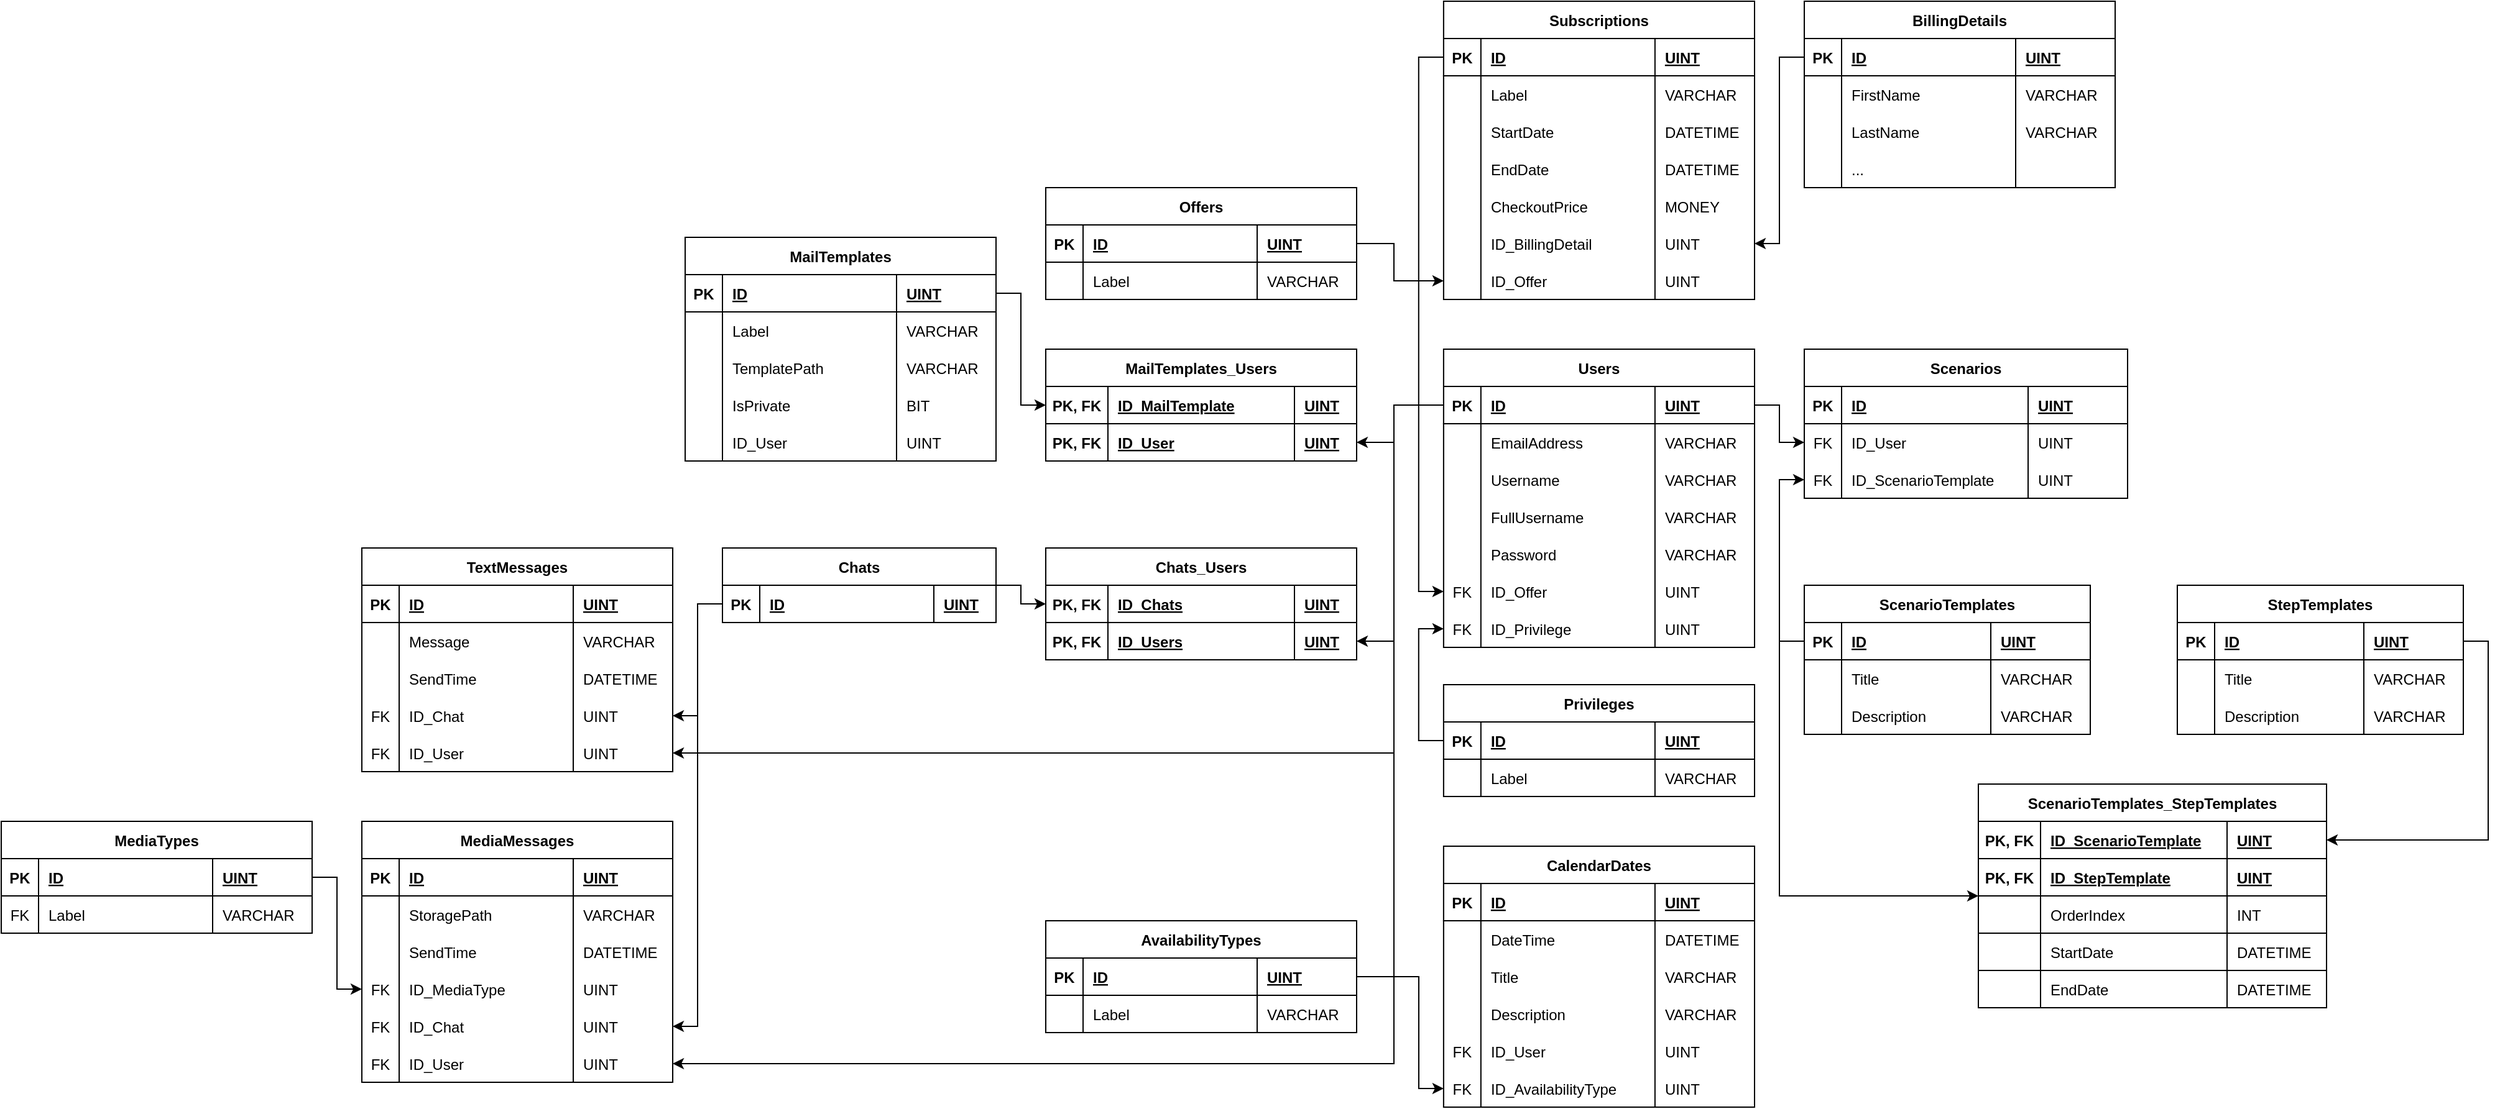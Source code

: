 <mxfile version="13.3.5" type="device" pages="2"><diagram id="orNRLPU4d_J1-x1yywWS" name="Page-1"><mxGraphModel dx="3122" dy="1922" grid="1" gridSize="10" guides="1" tooltips="1" connect="1" arrows="1" fold="1" page="1" pageScale="1" pageWidth="850" pageHeight="1100" math="0" shadow="0"><root><mxCell id="0"/><mxCell id="1" parent="0"/><mxCell id="6BN6UaJqLU7UjO9fzOGN-12" value="Users" style="shape=table;startSize=30;container=1;collapsible=1;childLayout=tableLayout;fixedRows=1;rowLines=0;fontStyle=1;align=center;resizeLast=1;" parent="1" vertex="1"><mxGeometry x="-80.06" y="200" width="250.06" height="240" as="geometry"/></mxCell><mxCell id="6BN6UaJqLU7UjO9fzOGN-13" value="" style="shape=partialRectangle;collapsible=0;dropTarget=0;pointerEvents=0;fillColor=none;top=0;left=0;bottom=1;right=0;points=[[0,0.5],[1,0.5]];portConstraint=eastwest;" parent="6BN6UaJqLU7UjO9fzOGN-12" vertex="1"><mxGeometry y="30" width="250.06" height="30" as="geometry"/></mxCell><mxCell id="6BN6UaJqLU7UjO9fzOGN-14" value="PK" style="shape=partialRectangle;connectable=0;fillColor=none;top=0;left=0;bottom=0;right=0;fontStyle=1;overflow=hidden;" parent="6BN6UaJqLU7UjO9fzOGN-13" vertex="1"><mxGeometry width="30" height="30" as="geometry"/></mxCell><mxCell id="6BN6UaJqLU7UjO9fzOGN-15" value="ID" style="shape=partialRectangle;connectable=0;fillColor=none;top=0;left=0;bottom=0;right=0;align=left;spacingLeft=6;fontStyle=5;overflow=hidden;" parent="6BN6UaJqLU7UjO9fzOGN-13" vertex="1"><mxGeometry x="30" width="140" height="30" as="geometry"/></mxCell><mxCell id="mB5jzvrPW9utXj-d_r64-203" value="UINT" style="shape=partialRectangle;connectable=0;fillColor=none;top=0;left=0;bottom=0;right=0;align=left;spacingLeft=6;fontStyle=5;overflow=hidden;" parent="6BN6UaJqLU7UjO9fzOGN-13" vertex="1"><mxGeometry x="170" width="80.06" height="30" as="geometry"/></mxCell><mxCell id="6BN6UaJqLU7UjO9fzOGN-16" value="" style="shape=partialRectangle;collapsible=0;dropTarget=0;pointerEvents=0;fillColor=none;top=0;left=0;bottom=0;right=0;points=[[0,0.5],[1,0.5]];portConstraint=eastwest;" parent="6BN6UaJqLU7UjO9fzOGN-12" vertex="1"><mxGeometry y="60" width="250.06" height="30" as="geometry"/></mxCell><mxCell id="6BN6UaJqLU7UjO9fzOGN-17" value="" style="shape=partialRectangle;connectable=0;fillColor=none;top=0;left=0;bottom=0;right=0;editable=1;overflow=hidden;" parent="6BN6UaJqLU7UjO9fzOGN-16" vertex="1"><mxGeometry width="30" height="30" as="geometry"/></mxCell><mxCell id="6BN6UaJqLU7UjO9fzOGN-18" value="EmailAddress" style="shape=partialRectangle;connectable=0;fillColor=none;top=0;left=0;bottom=0;right=0;align=left;spacingLeft=6;overflow=hidden;" parent="6BN6UaJqLU7UjO9fzOGN-16" vertex="1"><mxGeometry x="30" width="140" height="30" as="geometry"/></mxCell><mxCell id="mB5jzvrPW9utXj-d_r64-204" value="VARCHAR" style="shape=partialRectangle;connectable=0;fillColor=none;top=0;left=0;bottom=0;right=0;align=left;spacingLeft=6;overflow=hidden;" parent="6BN6UaJqLU7UjO9fzOGN-16" vertex="1"><mxGeometry x="170" width="80.06" height="30" as="geometry"/></mxCell><mxCell id="6BN6UaJqLU7UjO9fzOGN-19" value="" style="shape=partialRectangle;collapsible=0;dropTarget=0;pointerEvents=0;fillColor=none;top=0;left=0;bottom=0;right=0;points=[[0,0.5],[1,0.5]];portConstraint=eastwest;" parent="6BN6UaJqLU7UjO9fzOGN-12" vertex="1"><mxGeometry y="90" width="250.06" height="30" as="geometry"/></mxCell><mxCell id="6BN6UaJqLU7UjO9fzOGN-20" value="" style="shape=partialRectangle;connectable=0;fillColor=none;top=0;left=0;bottom=0;right=0;editable=1;overflow=hidden;" parent="6BN6UaJqLU7UjO9fzOGN-19" vertex="1"><mxGeometry width="30" height="30" as="geometry"/></mxCell><mxCell id="6BN6UaJqLU7UjO9fzOGN-21" value="Username" style="shape=partialRectangle;connectable=0;fillColor=none;top=0;left=0;bottom=0;right=0;align=left;spacingLeft=6;overflow=hidden;" parent="6BN6UaJqLU7UjO9fzOGN-19" vertex="1"><mxGeometry x="30" width="140" height="30" as="geometry"/></mxCell><mxCell id="mB5jzvrPW9utXj-d_r64-205" value="VARCHAR" style="shape=partialRectangle;connectable=0;fillColor=none;top=0;left=0;bottom=0;right=0;align=left;spacingLeft=6;overflow=hidden;" parent="6BN6UaJqLU7UjO9fzOGN-19" vertex="1"><mxGeometry x="170" width="80.06" height="30" as="geometry"/></mxCell><mxCell id="mB5jzvrPW9utXj-d_r64-80" style="shape=partialRectangle;collapsible=0;dropTarget=0;pointerEvents=0;fillColor=none;top=0;left=0;bottom=0;right=0;points=[[0,0.5],[1,0.5]];portConstraint=eastwest;" parent="6BN6UaJqLU7UjO9fzOGN-12" vertex="1"><mxGeometry y="120" width="250.06" height="30" as="geometry"/></mxCell><mxCell id="mB5jzvrPW9utXj-d_r64-81" style="shape=partialRectangle;connectable=0;fillColor=none;top=0;left=0;bottom=0;right=0;editable=1;overflow=hidden;" parent="mB5jzvrPW9utXj-d_r64-80" vertex="1"><mxGeometry width="30" height="30" as="geometry"/></mxCell><mxCell id="mB5jzvrPW9utXj-d_r64-82" value="FullUsername" style="shape=partialRectangle;connectable=0;fillColor=none;top=0;left=0;bottom=0;right=0;align=left;spacingLeft=6;overflow=hidden;" parent="mB5jzvrPW9utXj-d_r64-80" vertex="1"><mxGeometry x="30" width="140" height="30" as="geometry"/></mxCell><mxCell id="mB5jzvrPW9utXj-d_r64-206" value="VARCHAR" style="shape=partialRectangle;connectable=0;fillColor=none;top=0;left=0;bottom=0;right=0;align=left;spacingLeft=6;overflow=hidden;" parent="mB5jzvrPW9utXj-d_r64-80" vertex="1"><mxGeometry x="170" width="80.06" height="30" as="geometry"/></mxCell><mxCell id="v7jkvPxRWucSe6m0k5QO-1" style="shape=partialRectangle;collapsible=0;dropTarget=0;pointerEvents=0;fillColor=none;top=0;left=0;bottom=0;right=0;points=[[0,0.5],[1,0.5]];portConstraint=eastwest;" parent="6BN6UaJqLU7UjO9fzOGN-12" vertex="1"><mxGeometry y="150" width="250.06" height="30" as="geometry"/></mxCell><mxCell id="v7jkvPxRWucSe6m0k5QO-2" style="shape=partialRectangle;connectable=0;fillColor=none;top=0;left=0;bottom=0;right=0;editable=1;overflow=hidden;" parent="v7jkvPxRWucSe6m0k5QO-1" vertex="1"><mxGeometry width="30" height="30" as="geometry"/></mxCell><mxCell id="v7jkvPxRWucSe6m0k5QO-3" value="Password" style="shape=partialRectangle;connectable=0;fillColor=none;top=0;left=0;bottom=0;right=0;align=left;spacingLeft=6;overflow=hidden;" parent="v7jkvPxRWucSe6m0k5QO-1" vertex="1"><mxGeometry x="30" width="140" height="30" as="geometry"/></mxCell><mxCell id="v7jkvPxRWucSe6m0k5QO-4" value="VARCHAR" style="shape=partialRectangle;connectable=0;fillColor=none;top=0;left=0;bottom=0;right=0;align=left;spacingLeft=6;overflow=hidden;" parent="v7jkvPxRWucSe6m0k5QO-1" vertex="1"><mxGeometry x="170" width="80.06" height="30" as="geometry"/></mxCell><mxCell id="6BN6UaJqLU7UjO9fzOGN-22" value="" style="shape=partialRectangle;collapsible=0;dropTarget=0;pointerEvents=0;fillColor=none;top=0;left=0;bottom=0;right=0;points=[[0,0.5],[1,0.5]];portConstraint=eastwest;" parent="6BN6UaJqLU7UjO9fzOGN-12" vertex="1"><mxGeometry y="180" width="250.06" height="30" as="geometry"/></mxCell><mxCell id="6BN6UaJqLU7UjO9fzOGN-23" value="FK" style="shape=partialRectangle;connectable=0;fillColor=none;top=0;left=0;bottom=0;right=0;editable=1;overflow=hidden;" parent="6BN6UaJqLU7UjO9fzOGN-22" vertex="1"><mxGeometry width="30" height="30" as="geometry"/></mxCell><mxCell id="6BN6UaJqLU7UjO9fzOGN-24" value="ID_Offer" style="shape=partialRectangle;connectable=0;fillColor=none;top=0;left=0;bottom=0;right=0;align=left;spacingLeft=6;overflow=hidden;" parent="6BN6UaJqLU7UjO9fzOGN-22" vertex="1"><mxGeometry x="30" width="140" height="30" as="geometry"/></mxCell><mxCell id="mB5jzvrPW9utXj-d_r64-207" value="UINT" style="shape=partialRectangle;connectable=0;fillColor=none;top=0;left=0;bottom=0;right=0;align=left;spacingLeft=6;overflow=hidden;" parent="6BN6UaJqLU7UjO9fzOGN-22" vertex="1"><mxGeometry x="170" width="80.06" height="30" as="geometry"/></mxCell><mxCell id="6BN6UaJqLU7UjO9fzOGN-115" style="shape=partialRectangle;collapsible=0;dropTarget=0;pointerEvents=0;fillColor=none;top=0;left=0;bottom=0;right=0;points=[[0,0.5],[1,0.5]];portConstraint=eastwest;" parent="6BN6UaJqLU7UjO9fzOGN-12" vertex="1"><mxGeometry y="210" width="250.06" height="30" as="geometry"/></mxCell><mxCell id="6BN6UaJqLU7UjO9fzOGN-116" value="FK" style="shape=partialRectangle;connectable=0;fillColor=none;top=0;left=0;bottom=0;right=0;editable=1;overflow=hidden;" parent="6BN6UaJqLU7UjO9fzOGN-115" vertex="1"><mxGeometry width="30" height="30" as="geometry"/></mxCell><mxCell id="6BN6UaJqLU7UjO9fzOGN-117" value="ID_Privilege" style="shape=partialRectangle;connectable=0;fillColor=none;top=0;left=0;bottom=0;right=0;align=left;spacingLeft=6;overflow=hidden;" parent="6BN6UaJqLU7UjO9fzOGN-115" vertex="1"><mxGeometry x="30" width="140" height="30" as="geometry"/></mxCell><mxCell id="mB5jzvrPW9utXj-d_r64-208" value="UINT" style="shape=partialRectangle;connectable=0;fillColor=none;top=0;left=0;bottom=0;right=0;align=left;spacingLeft=6;overflow=hidden;" parent="6BN6UaJqLU7UjO9fzOGN-115" vertex="1"><mxGeometry x="170" width="80.06" height="30" as="geometry"/></mxCell><object label="Scenarios" id="6BN6UaJqLU7UjO9fzOGN-53"><mxCell style="shape=table;startSize=30;container=1;collapsible=1;childLayout=tableLayout;fixedRows=1;rowLines=0;fontStyle=1;align=center;resizeLast=1;" parent="1" vertex="1"><mxGeometry x="210" y="200" width="260" height="120" as="geometry"><mxRectangle x="470" y="160" width="80" height="30" as="alternateBounds"/></mxGeometry></mxCell></object><mxCell id="6BN6UaJqLU7UjO9fzOGN-54" value="" style="shape=partialRectangle;collapsible=0;dropTarget=0;pointerEvents=0;fillColor=none;top=0;left=0;bottom=1;right=0;points=[[0,0.5],[1,0.5]];portConstraint=eastwest;" parent="6BN6UaJqLU7UjO9fzOGN-53" vertex="1"><mxGeometry y="30" width="260" height="30" as="geometry"/></mxCell><mxCell id="6BN6UaJqLU7UjO9fzOGN-55" value="PK" style="shape=partialRectangle;connectable=0;fillColor=none;top=0;left=0;bottom=0;right=0;fontStyle=1;overflow=hidden;" parent="6BN6UaJqLU7UjO9fzOGN-54" vertex="1"><mxGeometry width="30" height="30" as="geometry"/></mxCell><mxCell id="6BN6UaJqLU7UjO9fzOGN-56" value="ID" style="shape=partialRectangle;connectable=0;fillColor=none;top=0;left=0;bottom=0;right=0;align=left;spacingLeft=6;fontStyle=5;overflow=hidden;" parent="6BN6UaJqLU7UjO9fzOGN-54" vertex="1"><mxGeometry x="30" width="150" height="30" as="geometry"/></mxCell><mxCell id="mB5jzvrPW9utXj-d_r64-221" value="UINT" style="shape=partialRectangle;connectable=0;fillColor=none;top=0;left=0;bottom=0;right=0;align=left;spacingLeft=6;fontStyle=5;overflow=hidden;" parent="6BN6UaJqLU7UjO9fzOGN-54" vertex="1"><mxGeometry x="180" width="80" height="30" as="geometry"/></mxCell><mxCell id="mB5jzvrPW9utXj-d_r64-75" style="shape=partialRectangle;collapsible=0;dropTarget=0;pointerEvents=0;fillColor=none;top=0;left=0;bottom=0;right=0;points=[[0,0.5],[1,0.5]];portConstraint=eastwest;" parent="6BN6UaJqLU7UjO9fzOGN-53" vertex="1"><mxGeometry y="60" width="260" height="30" as="geometry"/></mxCell><mxCell id="mB5jzvrPW9utXj-d_r64-76" value="FK" style="shape=partialRectangle;connectable=0;fillColor=none;top=0;left=0;bottom=0;right=0;editable=1;overflow=hidden;" parent="mB5jzvrPW9utXj-d_r64-75" vertex="1"><mxGeometry width="30" height="30" as="geometry"/></mxCell><mxCell id="mB5jzvrPW9utXj-d_r64-77" value="ID_User" style="shape=partialRectangle;connectable=0;fillColor=none;top=0;left=0;bottom=0;right=0;align=left;spacingLeft=6;overflow=hidden;" parent="mB5jzvrPW9utXj-d_r64-75" vertex="1"><mxGeometry x="30" width="150" height="30" as="geometry"/></mxCell><mxCell id="mB5jzvrPW9utXj-d_r64-224" value="UINT" style="shape=partialRectangle;connectable=0;fillColor=none;top=0;left=0;bottom=0;right=0;align=left;spacingLeft=6;overflow=hidden;" parent="mB5jzvrPW9utXj-d_r64-75" vertex="1"><mxGeometry x="180" width="80" height="30" as="geometry"/></mxCell><mxCell id="mB5jzvrPW9utXj-d_r64-72" style="shape=partialRectangle;collapsible=0;dropTarget=0;pointerEvents=0;fillColor=none;top=0;left=0;bottom=0;right=0;points=[[0,0.5],[1,0.5]];portConstraint=eastwest;" parent="6BN6UaJqLU7UjO9fzOGN-53" vertex="1"><mxGeometry y="90" width="260" height="30" as="geometry"/></mxCell><mxCell id="mB5jzvrPW9utXj-d_r64-73" value="FK" style="shape=partialRectangle;connectable=0;fillColor=none;top=0;left=0;bottom=0;right=0;editable=1;overflow=hidden;" parent="mB5jzvrPW9utXj-d_r64-72" vertex="1"><mxGeometry width="30" height="30" as="geometry"/></mxCell><mxCell id="mB5jzvrPW9utXj-d_r64-74" value="ID_ScenarioTemplate" style="shape=partialRectangle;connectable=0;fillColor=none;top=0;left=0;bottom=0;right=0;align=left;spacingLeft=6;overflow=hidden;" parent="mB5jzvrPW9utXj-d_r64-72" vertex="1"><mxGeometry x="30" width="150" height="30" as="geometry"/></mxCell><mxCell id="mB5jzvrPW9utXj-d_r64-225" value="UINT" style="shape=partialRectangle;connectable=0;fillColor=none;top=0;left=0;bottom=0;right=0;align=left;spacingLeft=6;overflow=hidden;" parent="mB5jzvrPW9utXj-d_r64-72" vertex="1"><mxGeometry x="180" width="80" height="30" as="geometry"/></mxCell><mxCell id="6BN6UaJqLU7UjO9fzOGN-125" style="edgeStyle=orthogonalEdgeStyle;rounded=0;orthogonalLoop=1;jettySize=auto;html=1;exitX=0;exitY=0.5;exitDx=0;exitDy=0;entryX=0;entryY=0.5;entryDx=0;entryDy=0;" parent="1" source="6BN6UaJqLU7UjO9fzOGN-118" target="6BN6UaJqLU7UjO9fzOGN-115" edge="1"><mxGeometry relative="1" as="geometry"/></mxCell><mxCell id="6BN6UaJqLU7UjO9fzOGN-126" value="MailTemplates" style="shape=table;startSize=30;container=1;collapsible=1;childLayout=tableLayout;fixedRows=1;rowLines=0;fontStyle=1;align=center;resizeLast=1;" parent="1" vertex="1"><mxGeometry x="-690" y="110" width="250" height="180" as="geometry"/></mxCell><mxCell id="6BN6UaJqLU7UjO9fzOGN-127" value="" style="shape=partialRectangle;collapsible=0;dropTarget=0;pointerEvents=0;fillColor=none;top=0;left=0;bottom=1;right=0;points=[[0,0.5],[1,0.5]];portConstraint=eastwest;" parent="6BN6UaJqLU7UjO9fzOGN-126" vertex="1"><mxGeometry y="30" width="250" height="30" as="geometry"/></mxCell><mxCell id="6BN6UaJqLU7UjO9fzOGN-128" value="PK" style="shape=partialRectangle;connectable=0;fillColor=none;top=0;left=0;bottom=0;right=0;fontStyle=1;overflow=hidden;" parent="6BN6UaJqLU7UjO9fzOGN-127" vertex="1"><mxGeometry width="30" height="30" as="geometry"/></mxCell><mxCell id="6BN6UaJqLU7UjO9fzOGN-129" value="ID" style="shape=partialRectangle;connectable=0;fillColor=none;top=0;left=0;bottom=0;right=0;align=left;spacingLeft=6;fontStyle=5;overflow=hidden;" parent="6BN6UaJqLU7UjO9fzOGN-127" vertex="1"><mxGeometry x="30" width="140" height="30" as="geometry"/></mxCell><mxCell id="mB5jzvrPW9utXj-d_r64-183" value="UINT" style="shape=partialRectangle;connectable=0;fillColor=none;top=0;left=0;bottom=0;right=0;align=left;spacingLeft=6;fontStyle=5;overflow=hidden;" parent="6BN6UaJqLU7UjO9fzOGN-127" vertex="1"><mxGeometry x="170" width="80" height="30" as="geometry"/></mxCell><mxCell id="6BN6UaJqLU7UjO9fzOGN-130" value="" style="shape=partialRectangle;collapsible=0;dropTarget=0;pointerEvents=0;fillColor=none;top=0;left=0;bottom=0;right=0;points=[[0,0.5],[1,0.5]];portConstraint=eastwest;" parent="6BN6UaJqLU7UjO9fzOGN-126" vertex="1"><mxGeometry y="60" width="250" height="30" as="geometry"/></mxCell><mxCell id="6BN6UaJqLU7UjO9fzOGN-131" value="" style="shape=partialRectangle;connectable=0;fillColor=none;top=0;left=0;bottom=0;right=0;editable=1;overflow=hidden;" parent="6BN6UaJqLU7UjO9fzOGN-130" vertex="1"><mxGeometry width="30" height="30" as="geometry"/></mxCell><mxCell id="6BN6UaJqLU7UjO9fzOGN-132" value="Label" style="shape=partialRectangle;connectable=0;fillColor=none;top=0;left=0;bottom=0;right=0;align=left;spacingLeft=6;overflow=hidden;" parent="6BN6UaJqLU7UjO9fzOGN-130" vertex="1"><mxGeometry x="30" width="140" height="30" as="geometry"/></mxCell><mxCell id="mB5jzvrPW9utXj-d_r64-184" value="VARCHAR" style="shape=partialRectangle;connectable=0;fillColor=none;top=0;left=0;bottom=0;right=0;align=left;spacingLeft=6;overflow=hidden;" parent="6BN6UaJqLU7UjO9fzOGN-130" vertex="1"><mxGeometry x="170" width="80" height="30" as="geometry"/></mxCell><mxCell id="6BN6UaJqLU7UjO9fzOGN-133" style="shape=partialRectangle;collapsible=0;dropTarget=0;pointerEvents=0;fillColor=none;top=0;left=0;bottom=0;right=0;points=[[0,0.5],[1,0.5]];portConstraint=eastwest;" parent="6BN6UaJqLU7UjO9fzOGN-126" vertex="1"><mxGeometry y="90" width="250" height="30" as="geometry"/></mxCell><mxCell id="6BN6UaJqLU7UjO9fzOGN-134" style="shape=partialRectangle;connectable=0;fillColor=none;top=0;left=0;bottom=0;right=0;editable=1;overflow=hidden;" parent="6BN6UaJqLU7UjO9fzOGN-133" vertex="1"><mxGeometry width="30" height="30" as="geometry"/></mxCell><mxCell id="6BN6UaJqLU7UjO9fzOGN-135" value="TemplatePath" style="shape=partialRectangle;connectable=0;fillColor=none;top=0;left=0;bottom=0;right=0;align=left;spacingLeft=6;overflow=hidden;" parent="6BN6UaJqLU7UjO9fzOGN-133" vertex="1"><mxGeometry x="30" width="140" height="30" as="geometry"/></mxCell><mxCell id="mB5jzvrPW9utXj-d_r64-185" value="VARCHAR" style="shape=partialRectangle;connectable=0;fillColor=none;top=0;left=0;bottom=0;right=0;align=left;spacingLeft=6;overflow=hidden;" parent="6BN6UaJqLU7UjO9fzOGN-133" vertex="1"><mxGeometry x="170" width="80" height="30" as="geometry"/></mxCell><mxCell id="mB5jzvrPW9utXj-d_r64-158" style="shape=partialRectangle;collapsible=0;dropTarget=0;pointerEvents=0;fillColor=none;top=0;left=0;bottom=0;right=0;points=[[0,0.5],[1,0.5]];portConstraint=eastwest;" parent="6BN6UaJqLU7UjO9fzOGN-126" vertex="1"><mxGeometry y="120" width="250" height="30" as="geometry"/></mxCell><mxCell id="mB5jzvrPW9utXj-d_r64-159" style="shape=partialRectangle;connectable=0;fillColor=none;top=0;left=0;bottom=0;right=0;editable=1;overflow=hidden;" parent="mB5jzvrPW9utXj-d_r64-158" vertex="1"><mxGeometry width="30" height="30" as="geometry"/></mxCell><mxCell id="mB5jzvrPW9utXj-d_r64-160" value="IsPrivate" style="shape=partialRectangle;connectable=0;fillColor=none;top=0;left=0;bottom=0;right=0;align=left;spacingLeft=6;overflow=hidden;" parent="mB5jzvrPW9utXj-d_r64-158" vertex="1"><mxGeometry x="30" width="140" height="30" as="geometry"/></mxCell><mxCell id="mB5jzvrPW9utXj-d_r64-186" value="BIT" style="shape=partialRectangle;connectable=0;fillColor=none;top=0;left=0;bottom=0;right=0;align=left;spacingLeft=6;overflow=hidden;" parent="mB5jzvrPW9utXj-d_r64-158" vertex="1"><mxGeometry x="170" width="80" height="30" as="geometry"/></mxCell><mxCell id="mB5jzvrPW9utXj-d_r64-161" style="shape=partialRectangle;collapsible=0;dropTarget=0;pointerEvents=0;fillColor=none;top=0;left=0;bottom=0;right=0;points=[[0,0.5],[1,0.5]];portConstraint=eastwest;" parent="6BN6UaJqLU7UjO9fzOGN-126" vertex="1"><mxGeometry y="150" width="250" height="30" as="geometry"/></mxCell><mxCell id="mB5jzvrPW9utXj-d_r64-162" style="shape=partialRectangle;connectable=0;fillColor=none;top=0;left=0;bottom=0;right=0;editable=1;overflow=hidden;" parent="mB5jzvrPW9utXj-d_r64-161" vertex="1"><mxGeometry width="30" height="30" as="geometry"/></mxCell><mxCell id="mB5jzvrPW9utXj-d_r64-163" value="ID_User" style="shape=partialRectangle;connectable=0;fillColor=none;top=0;left=0;bottom=0;right=0;align=left;spacingLeft=6;overflow=hidden;" parent="mB5jzvrPW9utXj-d_r64-161" vertex="1"><mxGeometry x="30" width="140" height="30" as="geometry"/></mxCell><mxCell id="mB5jzvrPW9utXj-d_r64-187" value="UINT" style="shape=partialRectangle;connectable=0;fillColor=none;top=0;left=0;bottom=0;right=0;align=left;spacingLeft=6;overflow=hidden;" parent="mB5jzvrPW9utXj-d_r64-161" vertex="1"><mxGeometry x="170" width="80" height="30" as="geometry"/></mxCell><object label="MailTemplates_Users" id="6BN6UaJqLU7UjO9fzOGN-136"><mxCell style="shape=table;startSize=30;container=1;collapsible=1;childLayout=tableLayout;fixedRows=1;rowLines=0;fontStyle=1;align=center;resizeLast=1;" parent="1" vertex="1"><mxGeometry x="-400" y="200" width="250" height="90" as="geometry"><mxRectangle x="470" y="160" width="80" height="30" as="alternateBounds"/></mxGeometry></mxCell></object><mxCell id="6BN6UaJqLU7UjO9fzOGN-137" value="" style="shape=partialRectangle;collapsible=0;dropTarget=0;pointerEvents=0;fillColor=none;top=0;left=0;bottom=1;right=0;points=[[0,0.5],[1,0.5]];portConstraint=eastwest;" parent="6BN6UaJqLU7UjO9fzOGN-136" vertex="1"><mxGeometry y="30" width="250" height="30" as="geometry"/></mxCell><mxCell id="6BN6UaJqLU7UjO9fzOGN-138" value="PK, FK" style="shape=partialRectangle;connectable=0;fillColor=none;top=0;left=0;bottom=0;right=0;fontStyle=1;overflow=hidden;" parent="6BN6UaJqLU7UjO9fzOGN-137" vertex="1"><mxGeometry width="50" height="30" as="geometry"/></mxCell><mxCell id="6BN6UaJqLU7UjO9fzOGN-139" value="ID_MailTemplate" style="shape=partialRectangle;connectable=0;fillColor=none;top=0;left=0;bottom=0;right=0;align=left;spacingLeft=6;fontStyle=5;overflow=hidden;" parent="6BN6UaJqLU7UjO9fzOGN-137" vertex="1"><mxGeometry x="50" width="150" height="30" as="geometry"/></mxCell><mxCell id="mB5jzvrPW9utXj-d_r64-192" value="UINT" style="shape=partialRectangle;connectable=0;fillColor=none;top=0;left=0;bottom=0;right=0;align=left;spacingLeft=6;fontStyle=5;overflow=hidden;" parent="6BN6UaJqLU7UjO9fzOGN-137" vertex="1"><mxGeometry x="200" width="50" height="30" as="geometry"/></mxCell><mxCell id="6BN6UaJqLU7UjO9fzOGN-140" style="shape=partialRectangle;collapsible=0;dropTarget=0;pointerEvents=0;fillColor=none;top=0;left=0;bottom=1;right=0;points=[[0,0.5],[1,0.5]];portConstraint=eastwest;" parent="6BN6UaJqLU7UjO9fzOGN-136" vertex="1"><mxGeometry y="60" width="250" height="30" as="geometry"/></mxCell><mxCell id="6BN6UaJqLU7UjO9fzOGN-141" value="PK, FK" style="shape=partialRectangle;connectable=0;fillColor=none;top=0;left=0;bottom=0;right=0;fontStyle=1;overflow=hidden;" parent="6BN6UaJqLU7UjO9fzOGN-140" vertex="1"><mxGeometry width="50" height="30" as="geometry"/></mxCell><mxCell id="6BN6UaJqLU7UjO9fzOGN-142" value="ID_User" style="shape=partialRectangle;connectable=0;fillColor=none;top=0;left=0;bottom=0;right=0;align=left;spacingLeft=6;fontStyle=5;overflow=hidden;" parent="6BN6UaJqLU7UjO9fzOGN-140" vertex="1"><mxGeometry x="50" width="150" height="30" as="geometry"/></mxCell><mxCell id="mB5jzvrPW9utXj-d_r64-193" value="UINT" style="shape=partialRectangle;connectable=0;fillColor=none;top=0;left=0;bottom=0;right=0;align=left;spacingLeft=6;fontStyle=5;overflow=hidden;" parent="6BN6UaJqLU7UjO9fzOGN-140" vertex="1"><mxGeometry x="200" width="50" height="30" as="geometry"/></mxCell><mxCell id="6BN6UaJqLU7UjO9fzOGN-143" style="edgeStyle=orthogonalEdgeStyle;rounded=0;orthogonalLoop=1;jettySize=auto;html=1;exitX=1;exitY=0.5;exitDx=0;exitDy=0;entryX=0;entryY=0.5;entryDx=0;entryDy=0;" parent="1" source="6BN6UaJqLU7UjO9fzOGN-127" target="6BN6UaJqLU7UjO9fzOGN-137" edge="1"><mxGeometry relative="1" as="geometry"><mxPoint x="-260" y="280" as="targetPoint"/></mxGeometry></mxCell><mxCell id="6BN6UaJqLU7UjO9fzOGN-144" style="edgeStyle=orthogonalEdgeStyle;rounded=0;orthogonalLoop=1;jettySize=auto;html=1;exitX=0;exitY=0.5;exitDx=0;exitDy=0;entryX=1;entryY=0.5;entryDx=0;entryDy=0;" parent="1" source="6BN6UaJqLU7UjO9fzOGN-13" target="6BN6UaJqLU7UjO9fzOGN-140" edge="1"><mxGeometry relative="1" as="geometry"><Array as="points"><mxPoint x="-120" y="245"/><mxPoint x="-120" y="275"/></Array></mxGeometry></mxCell><mxCell id="6BN6UaJqLU7UjO9fzOGN-145" value="Subscriptions" style="shape=table;startSize=30;container=1;collapsible=1;childLayout=tableLayout;fixedRows=1;rowLines=0;fontStyle=1;align=center;resizeLast=1;" parent="1" vertex="1"><mxGeometry x="-80.06" y="-80" width="250.06" height="240" as="geometry"/></mxCell><mxCell id="6BN6UaJqLU7UjO9fzOGN-146" value="" style="shape=partialRectangle;collapsible=0;dropTarget=0;pointerEvents=0;fillColor=none;top=0;left=0;bottom=1;right=0;points=[[0,0.5],[1,0.5]];portConstraint=eastwest;" parent="6BN6UaJqLU7UjO9fzOGN-145" vertex="1"><mxGeometry y="30" width="250.06" height="30" as="geometry"/></mxCell><mxCell id="6BN6UaJqLU7UjO9fzOGN-147" value="PK" style="shape=partialRectangle;connectable=0;fillColor=none;top=0;left=0;bottom=0;right=0;fontStyle=1;overflow=hidden;" parent="6BN6UaJqLU7UjO9fzOGN-146" vertex="1"><mxGeometry width="30" height="30" as="geometry"/></mxCell><mxCell id="6BN6UaJqLU7UjO9fzOGN-148" value="ID" style="shape=partialRectangle;connectable=0;fillColor=none;top=0;left=0;bottom=0;right=0;align=left;spacingLeft=6;fontStyle=5;overflow=hidden;" parent="6BN6UaJqLU7UjO9fzOGN-146" vertex="1"><mxGeometry x="30" width="140" height="30" as="geometry"/></mxCell><mxCell id="mB5jzvrPW9utXj-d_r64-196" value="UINT" style="shape=partialRectangle;connectable=0;fillColor=none;top=0;left=0;bottom=0;right=0;align=left;spacingLeft=6;fontStyle=5;overflow=hidden;" parent="6BN6UaJqLU7UjO9fzOGN-146" vertex="1"><mxGeometry x="170" width="80.06" height="30" as="geometry"/></mxCell><mxCell id="6BN6UaJqLU7UjO9fzOGN-149" value="" style="shape=partialRectangle;collapsible=0;dropTarget=0;pointerEvents=0;fillColor=none;top=0;left=0;bottom=0;right=0;points=[[0,0.5],[1,0.5]];portConstraint=eastwest;" parent="6BN6UaJqLU7UjO9fzOGN-145" vertex="1"><mxGeometry y="60" width="250.06" height="30" as="geometry"/></mxCell><mxCell id="6BN6UaJqLU7UjO9fzOGN-150" value="" style="shape=partialRectangle;connectable=0;fillColor=none;top=0;left=0;bottom=0;right=0;editable=1;overflow=hidden;" parent="6BN6UaJqLU7UjO9fzOGN-149" vertex="1"><mxGeometry width="30" height="30" as="geometry"/></mxCell><mxCell id="6BN6UaJqLU7UjO9fzOGN-151" value="Label" style="shape=partialRectangle;connectable=0;fillColor=none;top=0;left=0;bottom=0;right=0;align=left;spacingLeft=6;overflow=hidden;" parent="6BN6UaJqLU7UjO9fzOGN-149" vertex="1"><mxGeometry x="30" width="140" height="30" as="geometry"/></mxCell><mxCell id="mB5jzvrPW9utXj-d_r64-197" value="VARCHAR" style="shape=partialRectangle;connectable=0;fillColor=none;top=0;left=0;bottom=0;right=0;align=left;spacingLeft=6;overflow=hidden;" parent="6BN6UaJqLU7UjO9fzOGN-149" vertex="1"><mxGeometry x="170" width="80.06" height="30" as="geometry"/></mxCell><mxCell id="6BN6UaJqLU7UjO9fzOGN-152" style="shape=partialRectangle;collapsible=0;dropTarget=0;pointerEvents=0;fillColor=none;top=0;left=0;bottom=0;right=0;points=[[0,0.5],[1,0.5]];portConstraint=eastwest;" parent="6BN6UaJqLU7UjO9fzOGN-145" vertex="1"><mxGeometry y="90" width="250.06" height="30" as="geometry"/></mxCell><mxCell id="6BN6UaJqLU7UjO9fzOGN-153" style="shape=partialRectangle;connectable=0;fillColor=none;top=0;left=0;bottom=0;right=0;editable=1;overflow=hidden;" parent="6BN6UaJqLU7UjO9fzOGN-152" vertex="1"><mxGeometry width="30" height="30" as="geometry"/></mxCell><mxCell id="6BN6UaJqLU7UjO9fzOGN-154" value="StartDate" style="shape=partialRectangle;connectable=0;fillColor=none;top=0;left=0;bottom=0;right=0;align=left;spacingLeft=6;overflow=hidden;" parent="6BN6UaJqLU7UjO9fzOGN-152" vertex="1"><mxGeometry x="30" width="140" height="30" as="geometry"/></mxCell><mxCell id="mB5jzvrPW9utXj-d_r64-198" value="DATETIME" style="shape=partialRectangle;connectable=0;fillColor=none;top=0;left=0;bottom=0;right=0;align=left;spacingLeft=6;overflow=hidden;" parent="6BN6UaJqLU7UjO9fzOGN-152" vertex="1"><mxGeometry x="170" width="80.06" height="30" as="geometry"/></mxCell><mxCell id="6BN6UaJqLU7UjO9fzOGN-155" style="shape=partialRectangle;collapsible=0;dropTarget=0;pointerEvents=0;fillColor=none;top=0;left=0;bottom=0;right=0;points=[[0,0.5],[1,0.5]];portConstraint=eastwest;" parent="6BN6UaJqLU7UjO9fzOGN-145" vertex="1"><mxGeometry y="120" width="250.06" height="30" as="geometry"/></mxCell><mxCell id="6BN6UaJqLU7UjO9fzOGN-156" style="shape=partialRectangle;connectable=0;fillColor=none;top=0;left=0;bottom=0;right=0;editable=1;overflow=hidden;" parent="6BN6UaJqLU7UjO9fzOGN-155" vertex="1"><mxGeometry width="30" height="30" as="geometry"/></mxCell><mxCell id="6BN6UaJqLU7UjO9fzOGN-157" value="EndDate" style="shape=partialRectangle;connectable=0;fillColor=none;top=0;left=0;bottom=0;right=0;align=left;spacingLeft=6;overflow=hidden;" parent="6BN6UaJqLU7UjO9fzOGN-155" vertex="1"><mxGeometry x="30" width="140" height="30" as="geometry"/></mxCell><mxCell id="mB5jzvrPW9utXj-d_r64-199" value="DATETIME" style="shape=partialRectangle;connectable=0;fillColor=none;top=0;left=0;bottom=0;right=0;align=left;spacingLeft=6;overflow=hidden;" parent="6BN6UaJqLU7UjO9fzOGN-155" vertex="1"><mxGeometry x="170" width="80.06" height="30" as="geometry"/></mxCell><mxCell id="6BN6UaJqLU7UjO9fzOGN-172" style="shape=partialRectangle;collapsible=0;dropTarget=0;pointerEvents=0;fillColor=none;top=0;left=0;bottom=0;right=0;points=[[0,0.5],[1,0.5]];portConstraint=eastwest;" parent="6BN6UaJqLU7UjO9fzOGN-145" vertex="1"><mxGeometry y="150" width="250.06" height="30" as="geometry"/></mxCell><mxCell id="6BN6UaJqLU7UjO9fzOGN-173" style="shape=partialRectangle;connectable=0;fillColor=none;top=0;left=0;bottom=0;right=0;editable=1;overflow=hidden;" parent="6BN6UaJqLU7UjO9fzOGN-172" vertex="1"><mxGeometry width="30" height="30" as="geometry"/></mxCell><mxCell id="6BN6UaJqLU7UjO9fzOGN-174" value="CheckoutPrice" style="shape=partialRectangle;connectable=0;fillColor=none;top=0;left=0;bottom=0;right=0;align=left;spacingLeft=6;overflow=hidden;" parent="6BN6UaJqLU7UjO9fzOGN-172" vertex="1"><mxGeometry x="30" width="140" height="30" as="geometry"/></mxCell><mxCell id="mB5jzvrPW9utXj-d_r64-200" value="MONEY" style="shape=partialRectangle;connectable=0;fillColor=none;top=0;left=0;bottom=0;right=0;align=left;spacingLeft=6;overflow=hidden;" parent="6BN6UaJqLU7UjO9fzOGN-172" vertex="1"><mxGeometry x="170" width="80.06" height="30" as="geometry"/></mxCell><mxCell id="6BN6UaJqLU7UjO9fzOGN-175" style="shape=partialRectangle;collapsible=0;dropTarget=0;pointerEvents=0;fillColor=none;top=0;left=0;bottom=0;right=0;points=[[0,0.5],[1,0.5]];portConstraint=eastwest;" parent="6BN6UaJqLU7UjO9fzOGN-145" vertex="1"><mxGeometry y="180" width="250.06" height="30" as="geometry"/></mxCell><mxCell id="6BN6UaJqLU7UjO9fzOGN-176" style="shape=partialRectangle;connectable=0;fillColor=none;top=0;left=0;bottom=0;right=0;editable=1;overflow=hidden;" parent="6BN6UaJqLU7UjO9fzOGN-175" vertex="1"><mxGeometry width="30" height="30" as="geometry"/></mxCell><mxCell id="6BN6UaJqLU7UjO9fzOGN-177" value="ID_BillingDetail" style="shape=partialRectangle;connectable=0;fillColor=none;top=0;left=0;bottom=0;right=0;align=left;spacingLeft=6;overflow=hidden;" parent="6BN6UaJqLU7UjO9fzOGN-175" vertex="1"><mxGeometry x="30" width="140" height="30" as="geometry"/></mxCell><mxCell id="mB5jzvrPW9utXj-d_r64-201" value="UINT" style="shape=partialRectangle;connectable=0;fillColor=none;top=0;left=0;bottom=0;right=0;align=left;spacingLeft=6;overflow=hidden;" parent="6BN6UaJqLU7UjO9fzOGN-175" vertex="1"><mxGeometry x="170" width="80.06" height="30" as="geometry"/></mxCell><mxCell id="6BN6UaJqLU7UjO9fzOGN-178" style="shape=partialRectangle;collapsible=0;dropTarget=0;pointerEvents=0;fillColor=none;top=0;left=0;bottom=0;right=0;points=[[0,0.5],[1,0.5]];portConstraint=eastwest;" parent="6BN6UaJqLU7UjO9fzOGN-145" vertex="1"><mxGeometry y="210" width="250.06" height="30" as="geometry"/></mxCell><mxCell id="6BN6UaJqLU7UjO9fzOGN-179" style="shape=partialRectangle;connectable=0;fillColor=none;top=0;left=0;bottom=0;right=0;editable=1;overflow=hidden;" parent="6BN6UaJqLU7UjO9fzOGN-178" vertex="1"><mxGeometry width="30" height="30" as="geometry"/></mxCell><mxCell id="6BN6UaJqLU7UjO9fzOGN-180" value="ID_Offer" style="shape=partialRectangle;connectable=0;fillColor=none;top=0;left=0;bottom=0;right=0;align=left;spacingLeft=6;overflow=hidden;" parent="6BN6UaJqLU7UjO9fzOGN-178" vertex="1"><mxGeometry x="30" width="140" height="30" as="geometry"/></mxCell><mxCell id="mB5jzvrPW9utXj-d_r64-202" value="UINT" style="shape=partialRectangle;connectable=0;fillColor=none;top=0;left=0;bottom=0;right=0;align=left;spacingLeft=6;overflow=hidden;" parent="6BN6UaJqLU7UjO9fzOGN-178" vertex="1"><mxGeometry x="170" width="80.06" height="30" as="geometry"/></mxCell><mxCell id="6BN6UaJqLU7UjO9fzOGN-158" value="Offers" style="shape=table;startSize=30;container=1;collapsible=1;childLayout=tableLayout;fixedRows=1;rowLines=0;fontStyle=1;align=center;resizeLast=1;" parent="1" vertex="1"><mxGeometry x="-400" y="70" width="250" height="90" as="geometry"/></mxCell><mxCell id="6BN6UaJqLU7UjO9fzOGN-159" value="" style="shape=partialRectangle;collapsible=0;dropTarget=0;pointerEvents=0;fillColor=none;top=0;left=0;bottom=1;right=0;points=[[0,0.5],[1,0.5]];portConstraint=eastwest;" parent="6BN6UaJqLU7UjO9fzOGN-158" vertex="1"><mxGeometry y="30" width="250" height="30" as="geometry"/></mxCell><mxCell id="6BN6UaJqLU7UjO9fzOGN-160" value="PK" style="shape=partialRectangle;connectable=0;fillColor=none;top=0;left=0;bottom=0;right=0;fontStyle=1;overflow=hidden;" parent="6BN6UaJqLU7UjO9fzOGN-159" vertex="1"><mxGeometry width="30" height="30" as="geometry"/></mxCell><mxCell id="6BN6UaJqLU7UjO9fzOGN-161" value="ID" style="shape=partialRectangle;connectable=0;fillColor=none;top=0;left=0;bottom=0;right=0;align=left;spacingLeft=6;fontStyle=5;overflow=hidden;" parent="6BN6UaJqLU7UjO9fzOGN-159" vertex="1"><mxGeometry x="30" width="140" height="30" as="geometry"/></mxCell><mxCell id="mB5jzvrPW9utXj-d_r64-190" value="UINT" style="shape=partialRectangle;connectable=0;fillColor=none;top=0;left=0;bottom=0;right=0;align=left;spacingLeft=6;fontStyle=5;overflow=hidden;" parent="6BN6UaJqLU7UjO9fzOGN-159" vertex="1"><mxGeometry x="170" width="80" height="30" as="geometry"/></mxCell><mxCell id="6BN6UaJqLU7UjO9fzOGN-162" value="" style="shape=partialRectangle;collapsible=0;dropTarget=0;pointerEvents=0;fillColor=none;top=0;left=0;bottom=0;right=0;points=[[0,0.5],[1,0.5]];portConstraint=eastwest;" parent="6BN6UaJqLU7UjO9fzOGN-158" vertex="1"><mxGeometry y="60" width="250" height="30" as="geometry"/></mxCell><mxCell id="6BN6UaJqLU7UjO9fzOGN-163" value="" style="shape=partialRectangle;connectable=0;fillColor=none;top=0;left=0;bottom=0;right=0;editable=1;overflow=hidden;" parent="6BN6UaJqLU7UjO9fzOGN-162" vertex="1"><mxGeometry width="30" height="30" as="geometry"/></mxCell><mxCell id="6BN6UaJqLU7UjO9fzOGN-164" value="Label" style="shape=partialRectangle;connectable=0;fillColor=none;top=0;left=0;bottom=0;right=0;align=left;spacingLeft=6;overflow=hidden;" parent="6BN6UaJqLU7UjO9fzOGN-162" vertex="1"><mxGeometry x="30" width="140" height="30" as="geometry"/></mxCell><mxCell id="mB5jzvrPW9utXj-d_r64-191" value="VARCHAR" style="shape=partialRectangle;connectable=0;fillColor=none;top=0;left=0;bottom=0;right=0;align=left;spacingLeft=6;overflow=hidden;" parent="6BN6UaJqLU7UjO9fzOGN-162" vertex="1"><mxGeometry x="170" width="80" height="30" as="geometry"/></mxCell><mxCell id="6BN6UaJqLU7UjO9fzOGN-181" style="edgeStyle=orthogonalEdgeStyle;rounded=0;orthogonalLoop=1;jettySize=auto;html=1;exitX=1;exitY=0.5;exitDx=0;exitDy=0;entryX=0;entryY=0.5;entryDx=0;entryDy=0;" parent="1" source="6BN6UaJqLU7UjO9fzOGN-159" target="6BN6UaJqLU7UjO9fzOGN-178" edge="1"><mxGeometry relative="1" as="geometry"><Array as="points"><mxPoint x="-120" y="115"/><mxPoint x="-120" y="145"/></Array></mxGeometry></mxCell><mxCell id="6BN6UaJqLU7UjO9fzOGN-182" style="edgeStyle=orthogonalEdgeStyle;rounded=0;orthogonalLoop=1;jettySize=auto;html=1;exitX=0;exitY=0.5;exitDx=0;exitDy=0;entryX=0;entryY=0.5;entryDx=0;entryDy=0;" parent="1" source="6BN6UaJqLU7UjO9fzOGN-146" target="6BN6UaJqLU7UjO9fzOGN-22" edge="1"><mxGeometry relative="1" as="geometry"/></mxCell><mxCell id="6BN6UaJqLU7UjO9fzOGN-183" value="BillingDetails" style="shape=table;startSize=30;container=1;collapsible=1;childLayout=tableLayout;fixedRows=1;rowLines=0;fontStyle=1;align=center;resizeLast=1;" parent="1" vertex="1"><mxGeometry x="210" y="-80" width="250" height="150" as="geometry"/></mxCell><mxCell id="6BN6UaJqLU7UjO9fzOGN-184" value="" style="shape=partialRectangle;collapsible=0;dropTarget=0;pointerEvents=0;fillColor=none;top=0;left=0;bottom=1;right=0;points=[[0,0.5],[1,0.5]];portConstraint=eastwest;" parent="6BN6UaJqLU7UjO9fzOGN-183" vertex="1"><mxGeometry y="30" width="250" height="30" as="geometry"/></mxCell><mxCell id="6BN6UaJqLU7UjO9fzOGN-185" value="PK" style="shape=partialRectangle;connectable=0;fillColor=none;top=0;left=0;bottom=0;right=0;fontStyle=1;overflow=hidden;" parent="6BN6UaJqLU7UjO9fzOGN-184" vertex="1"><mxGeometry width="30" height="30" as="geometry"/></mxCell><mxCell id="6BN6UaJqLU7UjO9fzOGN-186" value="ID" style="shape=partialRectangle;connectable=0;fillColor=none;top=0;left=0;bottom=0;right=0;align=left;spacingLeft=6;fontStyle=5;overflow=hidden;" parent="6BN6UaJqLU7UjO9fzOGN-184" vertex="1"><mxGeometry x="30" width="140" height="30" as="geometry"/></mxCell><mxCell id="mB5jzvrPW9utXj-d_r64-217" value="UINT" style="shape=partialRectangle;connectable=0;fillColor=none;top=0;left=0;bottom=0;right=0;align=left;spacingLeft=6;fontStyle=5;overflow=hidden;" parent="6BN6UaJqLU7UjO9fzOGN-184" vertex="1"><mxGeometry x="170" width="80" height="30" as="geometry"/></mxCell><mxCell id="6BN6UaJqLU7UjO9fzOGN-187" value="" style="shape=partialRectangle;collapsible=0;dropTarget=0;pointerEvents=0;fillColor=none;top=0;left=0;bottom=0;right=0;points=[[0,0.5],[1,0.5]];portConstraint=eastwest;" parent="6BN6UaJqLU7UjO9fzOGN-183" vertex="1"><mxGeometry y="60" width="250" height="30" as="geometry"/></mxCell><mxCell id="6BN6UaJqLU7UjO9fzOGN-188" value="" style="shape=partialRectangle;connectable=0;fillColor=none;top=0;left=0;bottom=0;right=0;editable=1;overflow=hidden;" parent="6BN6UaJqLU7UjO9fzOGN-187" vertex="1"><mxGeometry width="30" height="30" as="geometry"/></mxCell><mxCell id="6BN6UaJqLU7UjO9fzOGN-189" value="FirstName" style="shape=partialRectangle;connectable=0;fillColor=none;top=0;left=0;bottom=0;right=0;align=left;spacingLeft=6;overflow=hidden;" parent="6BN6UaJqLU7UjO9fzOGN-187" vertex="1"><mxGeometry x="30" width="140" height="30" as="geometry"/></mxCell><mxCell id="mB5jzvrPW9utXj-d_r64-218" value="VARCHAR" style="shape=partialRectangle;connectable=0;fillColor=none;top=0;left=0;bottom=0;right=0;align=left;spacingLeft=6;overflow=hidden;" parent="6BN6UaJqLU7UjO9fzOGN-187" vertex="1"><mxGeometry x="170" width="80" height="30" as="geometry"/></mxCell><mxCell id="6BN6UaJqLU7UjO9fzOGN-192" style="shape=partialRectangle;collapsible=0;dropTarget=0;pointerEvents=0;fillColor=none;top=0;left=0;bottom=0;right=0;points=[[0,0.5],[1,0.5]];portConstraint=eastwest;" parent="6BN6UaJqLU7UjO9fzOGN-183" vertex="1"><mxGeometry y="90" width="250" height="30" as="geometry"/></mxCell><mxCell id="6BN6UaJqLU7UjO9fzOGN-193" style="shape=partialRectangle;connectable=0;fillColor=none;top=0;left=0;bottom=0;right=0;editable=1;overflow=hidden;" parent="6BN6UaJqLU7UjO9fzOGN-192" vertex="1"><mxGeometry width="30" height="30" as="geometry"/></mxCell><mxCell id="6BN6UaJqLU7UjO9fzOGN-194" value="LastName" style="shape=partialRectangle;connectable=0;fillColor=none;top=0;left=0;bottom=0;right=0;align=left;spacingLeft=6;overflow=hidden;" parent="6BN6UaJqLU7UjO9fzOGN-192" vertex="1"><mxGeometry x="30" width="140" height="30" as="geometry"/></mxCell><mxCell id="mB5jzvrPW9utXj-d_r64-219" value="VARCHAR" style="shape=partialRectangle;connectable=0;fillColor=none;top=0;left=0;bottom=0;right=0;align=left;spacingLeft=6;overflow=hidden;" parent="6BN6UaJqLU7UjO9fzOGN-192" vertex="1"><mxGeometry x="170" width="80" height="30" as="geometry"/></mxCell><mxCell id="6BN6UaJqLU7UjO9fzOGN-195" style="shape=partialRectangle;collapsible=0;dropTarget=0;pointerEvents=0;fillColor=none;top=0;left=0;bottom=0;right=0;points=[[0,0.5],[1,0.5]];portConstraint=eastwest;" parent="6BN6UaJqLU7UjO9fzOGN-183" vertex="1"><mxGeometry y="120" width="250" height="30" as="geometry"/></mxCell><mxCell id="6BN6UaJqLU7UjO9fzOGN-196" style="shape=partialRectangle;connectable=0;fillColor=none;top=0;left=0;bottom=0;right=0;editable=1;overflow=hidden;" parent="6BN6UaJqLU7UjO9fzOGN-195" vertex="1"><mxGeometry width="30" height="30" as="geometry"/></mxCell><mxCell id="6BN6UaJqLU7UjO9fzOGN-197" value="..." style="shape=partialRectangle;connectable=0;fillColor=none;top=0;left=0;bottom=0;right=0;align=left;spacingLeft=6;overflow=hidden;" parent="6BN6UaJqLU7UjO9fzOGN-195" vertex="1"><mxGeometry x="30" width="140" height="30" as="geometry"/></mxCell><mxCell id="mB5jzvrPW9utXj-d_r64-220" style="shape=partialRectangle;connectable=0;fillColor=none;top=0;left=0;bottom=0;right=0;align=left;spacingLeft=6;overflow=hidden;" parent="6BN6UaJqLU7UjO9fzOGN-195" vertex="1"><mxGeometry x="170" width="80" height="30" as="geometry"/></mxCell><mxCell id="6BN6UaJqLU7UjO9fzOGN-191" style="edgeStyle=orthogonalEdgeStyle;rounded=0;orthogonalLoop=1;jettySize=auto;html=1;exitX=0;exitY=0.5;exitDx=0;exitDy=0;entryX=1;entryY=0.5;entryDx=0;entryDy=0;" parent="1" source="6BN6UaJqLU7UjO9fzOGN-184" target="6BN6UaJqLU7UjO9fzOGN-175" edge="1"><mxGeometry relative="1" as="geometry"/></mxCell><object label="Chats_Users" id="6BN6UaJqLU7UjO9fzOGN-230"><mxCell style="shape=table;startSize=30;container=1;collapsible=1;childLayout=tableLayout;fixedRows=1;rowLines=0;fontStyle=1;align=center;resizeLast=1;" parent="1" vertex="1"><mxGeometry x="-400" y="360" width="250" height="90" as="geometry"><mxRectangle x="470" y="160" width="80" height="30" as="alternateBounds"/></mxGeometry></mxCell></object><mxCell id="6BN6UaJqLU7UjO9fzOGN-231" value="" style="shape=partialRectangle;collapsible=0;dropTarget=0;pointerEvents=0;fillColor=none;top=0;left=0;bottom=1;right=0;points=[[0,0.5],[1,0.5]];portConstraint=eastwest;" parent="6BN6UaJqLU7UjO9fzOGN-230" vertex="1"><mxGeometry y="30" width="250" height="30" as="geometry"/></mxCell><mxCell id="6BN6UaJqLU7UjO9fzOGN-232" value="PK, FK" style="shape=partialRectangle;connectable=0;fillColor=none;top=0;left=0;bottom=0;right=0;fontStyle=1;overflow=hidden;" parent="6BN6UaJqLU7UjO9fzOGN-231" vertex="1"><mxGeometry width="50" height="30" as="geometry"/></mxCell><mxCell id="6BN6UaJqLU7UjO9fzOGN-233" value="ID_Chats" style="shape=partialRectangle;connectable=0;fillColor=none;top=0;left=0;bottom=0;right=0;align=left;spacingLeft=6;fontStyle=5;overflow=hidden;" parent="6BN6UaJqLU7UjO9fzOGN-231" vertex="1"><mxGeometry x="50" width="150" height="30" as="geometry"/></mxCell><mxCell id="mB5jzvrPW9utXj-d_r64-194" value="UINT" style="shape=partialRectangle;connectable=0;fillColor=none;top=0;left=0;bottom=0;right=0;align=left;spacingLeft=6;fontStyle=5;overflow=hidden;" parent="6BN6UaJqLU7UjO9fzOGN-231" vertex="1"><mxGeometry x="200" width="50" height="30" as="geometry"/></mxCell><mxCell id="6BN6UaJqLU7UjO9fzOGN-234" style="shape=partialRectangle;collapsible=0;dropTarget=0;pointerEvents=0;fillColor=none;top=0;left=0;bottom=1;right=0;points=[[0,0.5],[1,0.5]];portConstraint=eastwest;" parent="6BN6UaJqLU7UjO9fzOGN-230" vertex="1"><mxGeometry y="60" width="250" height="30" as="geometry"/></mxCell><mxCell id="6BN6UaJqLU7UjO9fzOGN-235" value="PK, FK" style="shape=partialRectangle;connectable=0;fillColor=none;top=0;left=0;bottom=0;right=0;fontStyle=1;overflow=hidden;" parent="6BN6UaJqLU7UjO9fzOGN-234" vertex="1"><mxGeometry width="50" height="30" as="geometry"/></mxCell><mxCell id="6BN6UaJqLU7UjO9fzOGN-236" value="ID_Users" style="shape=partialRectangle;connectable=0;fillColor=none;top=0;left=0;bottom=0;right=0;align=left;spacingLeft=6;fontStyle=5;overflow=hidden;" parent="6BN6UaJqLU7UjO9fzOGN-234" vertex="1"><mxGeometry x="50" width="150" height="30" as="geometry"/></mxCell><mxCell id="mB5jzvrPW9utXj-d_r64-195" value="UINT" style="shape=partialRectangle;connectable=0;fillColor=none;top=0;left=0;bottom=0;right=0;align=left;spacingLeft=6;fontStyle=5;overflow=hidden;" parent="6BN6UaJqLU7UjO9fzOGN-234" vertex="1"><mxGeometry x="200" width="50" height="30" as="geometry"/></mxCell><mxCell id="6BN6UaJqLU7UjO9fzOGN-237" style="edgeStyle=orthogonalEdgeStyle;rounded=0;orthogonalLoop=1;jettySize=auto;html=1;exitX=0;exitY=0.5;exitDx=0;exitDy=0;entryX=1;entryY=0.5;entryDx=0;entryDy=0;" parent="1" source="6BN6UaJqLU7UjO9fzOGN-13" target="6BN6UaJqLU7UjO9fzOGN-234" edge="1"><mxGeometry relative="1" as="geometry"><Array as="points"><mxPoint x="-120" y="245"/><mxPoint x="-120" y="435"/></Array></mxGeometry></mxCell><mxCell id="6BN6UaJqLU7UjO9fzOGN-250" value="TextMessages" style="shape=table;startSize=30;container=1;collapsible=1;childLayout=tableLayout;fixedRows=1;rowLines=0;fontStyle=1;align=center;resizeLast=1;" parent="1" vertex="1"><mxGeometry x="-950" y="360" width="250" height="180" as="geometry"/></mxCell><mxCell id="6BN6UaJqLU7UjO9fzOGN-251" value="" style="shape=partialRectangle;collapsible=0;dropTarget=0;pointerEvents=0;fillColor=none;top=0;left=0;bottom=1;right=0;points=[[0,0.5],[1,0.5]];portConstraint=eastwest;" parent="6BN6UaJqLU7UjO9fzOGN-250" vertex="1"><mxGeometry y="30" width="250" height="30" as="geometry"/></mxCell><mxCell id="6BN6UaJqLU7UjO9fzOGN-252" value="PK" style="shape=partialRectangle;connectable=0;fillColor=none;top=0;left=0;bottom=0;right=0;fontStyle=1;overflow=hidden;" parent="6BN6UaJqLU7UjO9fzOGN-251" vertex="1"><mxGeometry width="30" height="30" as="geometry"/></mxCell><mxCell id="6BN6UaJqLU7UjO9fzOGN-253" value="ID" style="shape=partialRectangle;connectable=0;fillColor=none;top=0;left=0;bottom=0;right=0;align=left;spacingLeft=6;fontStyle=5;overflow=hidden;" parent="6BN6UaJqLU7UjO9fzOGN-251" vertex="1"><mxGeometry x="30" width="140" height="30" as="geometry"/></mxCell><mxCell id="mB5jzvrPW9utXj-d_r64-164" value="UINT" style="shape=partialRectangle;connectable=0;fillColor=none;top=0;left=0;bottom=0;right=0;align=left;spacingLeft=6;fontStyle=5;overflow=hidden;" parent="6BN6UaJqLU7UjO9fzOGN-251" vertex="1"><mxGeometry x="170" width="80" height="30" as="geometry"/></mxCell><mxCell id="6BN6UaJqLU7UjO9fzOGN-254" value="" style="shape=partialRectangle;collapsible=0;dropTarget=0;pointerEvents=0;fillColor=none;top=0;left=0;bottom=0;right=0;points=[[0,0.5],[1,0.5]];portConstraint=eastwest;" parent="6BN6UaJqLU7UjO9fzOGN-250" vertex="1"><mxGeometry y="60" width="250" height="30" as="geometry"/></mxCell><mxCell id="6BN6UaJqLU7UjO9fzOGN-255" value="" style="shape=partialRectangle;connectable=0;fillColor=none;top=0;left=0;bottom=0;right=0;editable=1;overflow=hidden;" parent="6BN6UaJqLU7UjO9fzOGN-254" vertex="1"><mxGeometry width="30" height="30" as="geometry"/></mxCell><mxCell id="6BN6UaJqLU7UjO9fzOGN-256" value="Message" style="shape=partialRectangle;connectable=0;fillColor=none;top=0;left=0;bottom=0;right=0;align=left;spacingLeft=6;overflow=hidden;" parent="6BN6UaJqLU7UjO9fzOGN-254" vertex="1"><mxGeometry x="30" width="140" height="30" as="geometry"/></mxCell><mxCell id="mB5jzvrPW9utXj-d_r64-165" value="VARCHAR" style="shape=partialRectangle;connectable=0;fillColor=none;top=0;left=0;bottom=0;right=0;align=left;spacingLeft=6;overflow=hidden;" parent="6BN6UaJqLU7UjO9fzOGN-254" vertex="1"><mxGeometry x="170" width="80" height="30" as="geometry"/></mxCell><mxCell id="mB5jzvrPW9utXj-d_r64-1" style="shape=partialRectangle;collapsible=0;dropTarget=0;pointerEvents=0;fillColor=none;top=0;left=0;bottom=0;right=0;points=[[0,0.5],[1,0.5]];portConstraint=eastwest;" parent="6BN6UaJqLU7UjO9fzOGN-250" vertex="1"><mxGeometry y="90" width="250" height="30" as="geometry"/></mxCell><mxCell id="mB5jzvrPW9utXj-d_r64-2" style="shape=partialRectangle;connectable=0;fillColor=none;top=0;left=0;bottom=0;right=0;editable=1;overflow=hidden;" parent="mB5jzvrPW9utXj-d_r64-1" vertex="1"><mxGeometry width="30" height="30" as="geometry"/></mxCell><mxCell id="mB5jzvrPW9utXj-d_r64-3" value="SendTime" style="shape=partialRectangle;connectable=0;fillColor=none;top=0;left=0;bottom=0;right=0;align=left;spacingLeft=6;overflow=hidden;" parent="mB5jzvrPW9utXj-d_r64-1" vertex="1"><mxGeometry x="30" width="140" height="30" as="geometry"/></mxCell><mxCell id="mB5jzvrPW9utXj-d_r64-166" value="DATETIME" style="shape=partialRectangle;connectable=0;fillColor=none;top=0;left=0;bottom=0;right=0;align=left;spacingLeft=6;overflow=hidden;" parent="mB5jzvrPW9utXj-d_r64-1" vertex="1"><mxGeometry x="170" width="80" height="30" as="geometry"/></mxCell><mxCell id="6BN6UaJqLU7UjO9fzOGN-257" style="shape=partialRectangle;collapsible=0;dropTarget=0;pointerEvents=0;fillColor=none;top=0;left=0;bottom=0;right=0;points=[[0,0.5],[1,0.5]];portConstraint=eastwest;" parent="6BN6UaJqLU7UjO9fzOGN-250" vertex="1"><mxGeometry y="120" width="250" height="30" as="geometry"/></mxCell><mxCell id="6BN6UaJqLU7UjO9fzOGN-258" value="FK" style="shape=partialRectangle;connectable=0;fillColor=none;top=0;left=0;bottom=0;right=0;editable=1;overflow=hidden;" parent="6BN6UaJqLU7UjO9fzOGN-257" vertex="1"><mxGeometry width="30" height="30" as="geometry"/></mxCell><mxCell id="6BN6UaJqLU7UjO9fzOGN-259" value="ID_Chat" style="shape=partialRectangle;connectable=0;fillColor=none;top=0;left=0;bottom=0;right=0;align=left;spacingLeft=6;overflow=hidden;" parent="6BN6UaJqLU7UjO9fzOGN-257" vertex="1"><mxGeometry x="30" width="140" height="30" as="geometry"/></mxCell><mxCell id="mB5jzvrPW9utXj-d_r64-167" value="UINT" style="shape=partialRectangle;connectable=0;fillColor=none;top=0;left=0;bottom=0;right=0;align=left;spacingLeft=6;overflow=hidden;" parent="6BN6UaJqLU7UjO9fzOGN-257" vertex="1"><mxGeometry x="170" width="80" height="30" as="geometry"/></mxCell><mxCell id="mB5jzvrPW9utXj-d_r64-20" style="shape=partialRectangle;collapsible=0;dropTarget=0;pointerEvents=0;fillColor=none;top=0;left=0;bottom=0;right=0;points=[[0,0.5],[1,0.5]];portConstraint=eastwest;" parent="6BN6UaJqLU7UjO9fzOGN-250" vertex="1"><mxGeometry y="150" width="250" height="30" as="geometry"/></mxCell><mxCell id="mB5jzvrPW9utXj-d_r64-21" value="FK" style="shape=partialRectangle;connectable=0;fillColor=none;top=0;left=0;bottom=0;right=0;editable=1;overflow=hidden;" parent="mB5jzvrPW9utXj-d_r64-20" vertex="1"><mxGeometry width="30" height="30" as="geometry"/></mxCell><mxCell id="mB5jzvrPW9utXj-d_r64-22" value="ID_User" style="shape=partialRectangle;connectable=0;fillColor=none;top=0;left=0;bottom=0;right=0;align=left;spacingLeft=6;overflow=hidden;" parent="mB5jzvrPW9utXj-d_r64-20" vertex="1"><mxGeometry x="30" width="140" height="30" as="geometry"/></mxCell><mxCell id="mB5jzvrPW9utXj-d_r64-168" value="UINT" style="shape=partialRectangle;connectable=0;fillColor=none;top=0;left=0;bottom=0;right=0;align=left;spacingLeft=6;overflow=hidden;" parent="mB5jzvrPW9utXj-d_r64-20" vertex="1"><mxGeometry x="170" width="80" height="30" as="geometry"/></mxCell><mxCell id="mB5jzvrPW9utXj-d_r64-182" style="edgeStyle=orthogonalEdgeStyle;rounded=0;orthogonalLoop=1;jettySize=auto;html=1;exitX=1;exitY=0.5;exitDx=0;exitDy=0;entryX=0;entryY=0.5;entryDx=0;entryDy=0;" parent="1" source="mB5jzvrPW9utXj-d_r64-7" target="6BN6UaJqLU7UjO9fzOGN-231" edge="1"><mxGeometry relative="1" as="geometry"/></mxCell><mxCell id="mB5jzvrPW9utXj-d_r64-7" value="Chats" style="shape=table;startSize=30;container=1;collapsible=1;childLayout=tableLayout;fixedRows=1;rowLines=0;fontStyle=1;align=center;resizeLast=1;" parent="1" vertex="1"><mxGeometry x="-660" y="360" width="220" height="60" as="geometry"/></mxCell><mxCell id="mB5jzvrPW9utXj-d_r64-8" value="" style="shape=partialRectangle;collapsible=0;dropTarget=0;pointerEvents=0;fillColor=none;top=0;left=0;bottom=1;right=0;points=[[0,0.5],[1,0.5]];portConstraint=eastwest;" parent="mB5jzvrPW9utXj-d_r64-7" vertex="1"><mxGeometry y="30" width="220" height="30" as="geometry"/></mxCell><mxCell id="mB5jzvrPW9utXj-d_r64-9" value="PK" style="shape=partialRectangle;connectable=0;fillColor=none;top=0;left=0;bottom=0;right=0;fontStyle=1;overflow=hidden;" parent="mB5jzvrPW9utXj-d_r64-8" vertex="1"><mxGeometry width="30" height="30" as="geometry"/></mxCell><mxCell id="mB5jzvrPW9utXj-d_r64-10" value="ID" style="shape=partialRectangle;connectable=0;fillColor=none;top=0;left=0;bottom=0;right=0;align=left;spacingLeft=6;fontStyle=5;overflow=hidden;" parent="mB5jzvrPW9utXj-d_r64-8" vertex="1"><mxGeometry x="30" width="140" height="30" as="geometry"/></mxCell><mxCell id="mB5jzvrPW9utXj-d_r64-180" value="UINT" style="shape=partialRectangle;connectable=0;fillColor=none;top=0;left=0;bottom=0;right=0;align=left;spacingLeft=6;fontStyle=5;overflow=hidden;" parent="mB5jzvrPW9utXj-d_r64-8" vertex="1"><mxGeometry x="170" width="50" height="30" as="geometry"/></mxCell><mxCell id="mB5jzvrPW9utXj-d_r64-24" style="edgeStyle=orthogonalEdgeStyle;rounded=0;orthogonalLoop=1;jettySize=auto;html=1;exitX=0;exitY=0.5;exitDx=0;exitDy=0;entryX=1;entryY=0.5;entryDx=0;entryDy=0;" parent="1" source="mB5jzvrPW9utXj-d_r64-8" target="6BN6UaJqLU7UjO9fzOGN-257" edge="1"><mxGeometry relative="1" as="geometry"/></mxCell><mxCell id="mB5jzvrPW9utXj-d_r64-25" style="edgeStyle=orthogonalEdgeStyle;rounded=0;orthogonalLoop=1;jettySize=auto;html=1;exitX=0;exitY=0.5;exitDx=0;exitDy=0;entryX=1;entryY=0.5;entryDx=0;entryDy=0;" parent="1" source="6BN6UaJqLU7UjO9fzOGN-13" target="mB5jzvrPW9utXj-d_r64-20" edge="1"><mxGeometry relative="1" as="geometry"><Array as="points"><mxPoint x="-120" y="245"/><mxPoint x="-120" y="525"/></Array></mxGeometry></mxCell><mxCell id="mB5jzvrPW9utXj-d_r64-26" value="MediaMessages" style="shape=table;startSize=30;container=1;collapsible=1;childLayout=tableLayout;fixedRows=1;rowLines=0;fontStyle=1;align=center;resizeLast=1;" parent="1" vertex="1"><mxGeometry x="-950" y="580" width="250" height="210" as="geometry"/></mxCell><mxCell id="mB5jzvrPW9utXj-d_r64-27" value="" style="shape=partialRectangle;collapsible=0;dropTarget=0;pointerEvents=0;fillColor=none;top=0;left=0;bottom=1;right=0;points=[[0,0.5],[1,0.5]];portConstraint=eastwest;" parent="mB5jzvrPW9utXj-d_r64-26" vertex="1"><mxGeometry y="30" width="250" height="30" as="geometry"/></mxCell><mxCell id="mB5jzvrPW9utXj-d_r64-28" value="PK" style="shape=partialRectangle;connectable=0;fillColor=none;top=0;left=0;bottom=0;right=0;fontStyle=1;overflow=hidden;" parent="mB5jzvrPW9utXj-d_r64-27" vertex="1"><mxGeometry width="30" height="30" as="geometry"/></mxCell><mxCell id="mB5jzvrPW9utXj-d_r64-29" value="ID" style="shape=partialRectangle;connectable=0;fillColor=none;top=0;left=0;bottom=0;right=0;align=left;spacingLeft=6;fontStyle=5;overflow=hidden;" parent="mB5jzvrPW9utXj-d_r64-27" vertex="1"><mxGeometry x="30" width="140" height="30" as="geometry"/></mxCell><mxCell id="mB5jzvrPW9utXj-d_r64-171" value="UINT" style="shape=partialRectangle;connectable=0;fillColor=none;top=0;left=0;bottom=0;right=0;align=left;spacingLeft=6;fontStyle=5;overflow=hidden;" parent="mB5jzvrPW9utXj-d_r64-27" vertex="1"><mxGeometry x="170" width="80" height="30" as="geometry"/></mxCell><mxCell id="mB5jzvrPW9utXj-d_r64-30" value="" style="shape=partialRectangle;collapsible=0;dropTarget=0;pointerEvents=0;fillColor=none;top=0;left=0;bottom=0;right=0;points=[[0,0.5],[1,0.5]];portConstraint=eastwest;" parent="mB5jzvrPW9utXj-d_r64-26" vertex="1"><mxGeometry y="60" width="250" height="30" as="geometry"/></mxCell><mxCell id="mB5jzvrPW9utXj-d_r64-31" value="" style="shape=partialRectangle;connectable=0;fillColor=none;top=0;left=0;bottom=0;right=0;editable=1;overflow=hidden;" parent="mB5jzvrPW9utXj-d_r64-30" vertex="1"><mxGeometry width="30" height="30" as="geometry"/></mxCell><mxCell id="mB5jzvrPW9utXj-d_r64-32" value="StoragePath" style="shape=partialRectangle;connectable=0;fillColor=none;top=0;left=0;bottom=0;right=0;align=left;spacingLeft=6;overflow=hidden;" parent="mB5jzvrPW9utXj-d_r64-30" vertex="1"><mxGeometry x="30" width="140" height="30" as="geometry"/></mxCell><mxCell id="mB5jzvrPW9utXj-d_r64-172" value="VARCHAR" style="shape=partialRectangle;connectable=0;fillColor=none;top=0;left=0;bottom=0;right=0;align=left;spacingLeft=6;overflow=hidden;" parent="mB5jzvrPW9utXj-d_r64-30" vertex="1"><mxGeometry x="170" width="80" height="30" as="geometry"/></mxCell><mxCell id="mB5jzvrPW9utXj-d_r64-176" style="shape=partialRectangle;collapsible=0;dropTarget=0;pointerEvents=0;fillColor=none;top=0;left=0;bottom=0;right=0;points=[[0,0.5],[1,0.5]];portConstraint=eastwest;" parent="mB5jzvrPW9utXj-d_r64-26" vertex="1"><mxGeometry y="90" width="250" height="30" as="geometry"/></mxCell><mxCell id="mB5jzvrPW9utXj-d_r64-177" style="shape=partialRectangle;connectable=0;fillColor=none;top=0;left=0;bottom=0;right=0;editable=1;overflow=hidden;" parent="mB5jzvrPW9utXj-d_r64-176" vertex="1"><mxGeometry width="30" height="30" as="geometry"/></mxCell><mxCell id="mB5jzvrPW9utXj-d_r64-178" value="SendTime" style="shape=partialRectangle;connectable=0;fillColor=none;top=0;left=0;bottom=0;right=0;align=left;spacingLeft=6;overflow=hidden;" parent="mB5jzvrPW9utXj-d_r64-176" vertex="1"><mxGeometry x="30" width="140" height="30" as="geometry"/></mxCell><mxCell id="mB5jzvrPW9utXj-d_r64-179" value="DATETIME" style="shape=partialRectangle;connectable=0;fillColor=none;top=0;left=0;bottom=0;right=0;align=left;spacingLeft=6;overflow=hidden;" parent="mB5jzvrPW9utXj-d_r64-176" vertex="1"><mxGeometry x="170" width="80" height="30" as="geometry"/></mxCell><mxCell id="mB5jzvrPW9utXj-d_r64-33" style="shape=partialRectangle;collapsible=0;dropTarget=0;pointerEvents=0;fillColor=none;top=0;left=0;bottom=0;right=0;points=[[0,0.5],[1,0.5]];portConstraint=eastwest;" parent="mB5jzvrPW9utXj-d_r64-26" vertex="1"><mxGeometry y="120" width="250" height="30" as="geometry"/></mxCell><mxCell id="mB5jzvrPW9utXj-d_r64-34" value="FK" style="shape=partialRectangle;connectable=0;fillColor=none;top=0;left=0;bottom=0;right=0;editable=1;overflow=hidden;" parent="mB5jzvrPW9utXj-d_r64-33" vertex="1"><mxGeometry width="30" height="30" as="geometry"/></mxCell><mxCell id="mB5jzvrPW9utXj-d_r64-35" value="ID_MediaType" style="shape=partialRectangle;connectable=0;fillColor=none;top=0;left=0;bottom=0;right=0;align=left;spacingLeft=6;overflow=hidden;" parent="mB5jzvrPW9utXj-d_r64-33" vertex="1"><mxGeometry x="30" width="140" height="30" as="geometry"/></mxCell><mxCell id="mB5jzvrPW9utXj-d_r64-173" value="UINT" style="shape=partialRectangle;connectable=0;fillColor=none;top=0;left=0;bottom=0;right=0;align=left;spacingLeft=6;overflow=hidden;" parent="mB5jzvrPW9utXj-d_r64-33" vertex="1"><mxGeometry x="170" width="80" height="30" as="geometry"/></mxCell><mxCell id="mB5jzvrPW9utXj-d_r64-36" style="shape=partialRectangle;collapsible=0;dropTarget=0;pointerEvents=0;fillColor=none;top=0;left=0;bottom=0;right=0;points=[[0,0.5],[1,0.5]];portConstraint=eastwest;" parent="mB5jzvrPW9utXj-d_r64-26" vertex="1"><mxGeometry y="150" width="250" height="30" as="geometry"/></mxCell><mxCell id="mB5jzvrPW9utXj-d_r64-37" value="FK" style="shape=partialRectangle;connectable=0;fillColor=none;top=0;left=0;bottom=0;right=0;editable=1;overflow=hidden;" parent="mB5jzvrPW9utXj-d_r64-36" vertex="1"><mxGeometry width="30" height="30" as="geometry"/></mxCell><mxCell id="mB5jzvrPW9utXj-d_r64-38" value="ID_Chat" style="shape=partialRectangle;connectable=0;fillColor=none;top=0;left=0;bottom=0;right=0;align=left;spacingLeft=6;overflow=hidden;" parent="mB5jzvrPW9utXj-d_r64-36" vertex="1"><mxGeometry x="30" width="140" height="30" as="geometry"/></mxCell><mxCell id="mB5jzvrPW9utXj-d_r64-174" value="UINT" style="shape=partialRectangle;connectable=0;fillColor=none;top=0;left=0;bottom=0;right=0;align=left;spacingLeft=6;overflow=hidden;" parent="mB5jzvrPW9utXj-d_r64-36" vertex="1"><mxGeometry x="170" width="80" height="30" as="geometry"/></mxCell><mxCell id="mB5jzvrPW9utXj-d_r64-39" style="shape=partialRectangle;collapsible=0;dropTarget=0;pointerEvents=0;fillColor=none;top=0;left=0;bottom=0;right=0;points=[[0,0.5],[1,0.5]];portConstraint=eastwest;" parent="mB5jzvrPW9utXj-d_r64-26" vertex="1"><mxGeometry y="180" width="250" height="30" as="geometry"/></mxCell><mxCell id="mB5jzvrPW9utXj-d_r64-40" value="FK" style="shape=partialRectangle;connectable=0;fillColor=none;top=0;left=0;bottom=0;right=0;editable=1;overflow=hidden;" parent="mB5jzvrPW9utXj-d_r64-39" vertex="1"><mxGeometry width="30" height="30" as="geometry"/></mxCell><mxCell id="mB5jzvrPW9utXj-d_r64-41" value="ID_User" style="shape=partialRectangle;connectable=0;fillColor=none;top=0;left=0;bottom=0;right=0;align=left;spacingLeft=6;overflow=hidden;" parent="mB5jzvrPW9utXj-d_r64-39" vertex="1"><mxGeometry x="30" width="140" height="30" as="geometry"/></mxCell><mxCell id="mB5jzvrPW9utXj-d_r64-175" value="UINT" style="shape=partialRectangle;connectable=0;fillColor=none;top=0;left=0;bottom=0;right=0;align=left;spacingLeft=6;overflow=hidden;" parent="mB5jzvrPW9utXj-d_r64-39" vertex="1"><mxGeometry x="170" width="80" height="30" as="geometry"/></mxCell><mxCell id="mB5jzvrPW9utXj-d_r64-60" style="edgeStyle=orthogonalEdgeStyle;rounded=0;orthogonalLoop=1;jettySize=auto;html=1;exitX=1;exitY=0.5;exitDx=0;exitDy=0;entryX=0;entryY=0.5;entryDx=0;entryDy=0;" parent="1" source="mB5jzvrPW9utXj-d_r64-42" target="mB5jzvrPW9utXj-d_r64-33" edge="1"><mxGeometry relative="1" as="geometry"/></mxCell><mxCell id="mB5jzvrPW9utXj-d_r64-42" value="MediaTypes" style="shape=table;startSize=30;container=1;collapsible=1;childLayout=tableLayout;fixedRows=1;rowLines=0;fontStyle=1;align=center;resizeLast=1;" parent="1" vertex="1"><mxGeometry x="-1240" y="580" width="250" height="90" as="geometry"/></mxCell><mxCell id="mB5jzvrPW9utXj-d_r64-43" value="" style="shape=partialRectangle;collapsible=0;dropTarget=0;pointerEvents=0;fillColor=none;top=0;left=0;bottom=1;right=0;points=[[0,0.5],[1,0.5]];portConstraint=eastwest;" parent="mB5jzvrPW9utXj-d_r64-42" vertex="1"><mxGeometry y="30" width="250" height="30" as="geometry"/></mxCell><mxCell id="mB5jzvrPW9utXj-d_r64-44" value="PK" style="shape=partialRectangle;connectable=0;fillColor=none;top=0;left=0;bottom=0;right=0;fontStyle=1;overflow=hidden;" parent="mB5jzvrPW9utXj-d_r64-43" vertex="1"><mxGeometry width="30" height="30" as="geometry"/></mxCell><mxCell id="mB5jzvrPW9utXj-d_r64-45" value="ID" style="shape=partialRectangle;connectable=0;fillColor=none;top=0;left=0;bottom=0;right=0;align=left;spacingLeft=6;fontStyle=5;overflow=hidden;" parent="mB5jzvrPW9utXj-d_r64-43" vertex="1"><mxGeometry x="30" width="140" height="30" as="geometry"/></mxCell><mxCell id="mB5jzvrPW9utXj-d_r64-169" value="UINT" style="shape=partialRectangle;connectable=0;fillColor=none;top=0;left=0;bottom=0;right=0;align=left;spacingLeft=6;fontStyle=5;overflow=hidden;" parent="mB5jzvrPW9utXj-d_r64-43" vertex="1"><mxGeometry x="170" width="80" height="30" as="geometry"/></mxCell><mxCell id="mB5jzvrPW9utXj-d_r64-52" style="shape=partialRectangle;collapsible=0;dropTarget=0;pointerEvents=0;fillColor=none;top=0;left=0;bottom=0;right=0;points=[[0,0.5],[1,0.5]];portConstraint=eastwest;" parent="mB5jzvrPW9utXj-d_r64-42" vertex="1"><mxGeometry y="60" width="250" height="30" as="geometry"/></mxCell><mxCell id="mB5jzvrPW9utXj-d_r64-53" value="FK" style="shape=partialRectangle;connectable=0;fillColor=none;top=0;left=0;bottom=0;right=0;editable=1;overflow=hidden;" parent="mB5jzvrPW9utXj-d_r64-52" vertex="1"><mxGeometry width="30" height="30" as="geometry"/></mxCell><mxCell id="mB5jzvrPW9utXj-d_r64-54" value="Label" style="shape=partialRectangle;connectable=0;fillColor=none;top=0;left=0;bottom=0;right=0;align=left;spacingLeft=6;overflow=hidden;" parent="mB5jzvrPW9utXj-d_r64-52" vertex="1"><mxGeometry x="30" width="140" height="30" as="geometry"/></mxCell><mxCell id="mB5jzvrPW9utXj-d_r64-170" value="VARCHAR" style="shape=partialRectangle;connectable=0;fillColor=none;top=0;left=0;bottom=0;right=0;align=left;spacingLeft=6;overflow=hidden;" parent="mB5jzvrPW9utXj-d_r64-52" vertex="1"><mxGeometry x="170" width="80" height="30" as="geometry"/></mxCell><mxCell id="mB5jzvrPW9utXj-d_r64-59" style="edgeStyle=orthogonalEdgeStyle;rounded=0;orthogonalLoop=1;jettySize=auto;html=1;exitX=0;exitY=0.5;exitDx=0;exitDy=0;entryX=1;entryY=0.5;entryDx=0;entryDy=0;" parent="1" source="mB5jzvrPW9utXj-d_r64-8" target="mB5jzvrPW9utXj-d_r64-36" edge="1"><mxGeometry relative="1" as="geometry"/></mxCell><mxCell id="mB5jzvrPW9utXj-d_r64-61" style="edgeStyle=orthogonalEdgeStyle;rounded=0;orthogonalLoop=1;jettySize=auto;html=1;exitX=0;exitY=0.5;exitDx=0;exitDy=0;entryX=1;entryY=0.5;entryDx=0;entryDy=0;" parent="1" source="6BN6UaJqLU7UjO9fzOGN-13" target="mB5jzvrPW9utXj-d_r64-39" edge="1"><mxGeometry relative="1" as="geometry"><mxPoint x="-440" y="840" as="targetPoint"/><Array as="points"><mxPoint x="-120" y="245"/><mxPoint x="-120" y="775"/></Array></mxGeometry></mxCell><mxCell id="mB5jzvrPW9utXj-d_r64-78" style="edgeStyle=orthogonalEdgeStyle;rounded=0;orthogonalLoop=1;jettySize=auto;html=1;exitX=0;exitY=0.5;exitDx=0;exitDy=0;entryX=0;entryY=0.5;entryDx=0;entryDy=0;" parent="1" source="mB5jzvrPW9utXj-d_r64-63" target="mB5jzvrPW9utXj-d_r64-72" edge="1"><mxGeometry relative="1" as="geometry"/></mxCell><mxCell id="mB5jzvrPW9utXj-d_r64-79" style="edgeStyle=orthogonalEdgeStyle;rounded=0;orthogonalLoop=1;jettySize=auto;html=1;exitX=1;exitY=0.5;exitDx=0;exitDy=0;entryX=0;entryY=0.5;entryDx=0;entryDy=0;" parent="1" source="6BN6UaJqLU7UjO9fzOGN-13" target="mB5jzvrPW9utXj-d_r64-75" edge="1"><mxGeometry relative="1" as="geometry"/></mxCell><mxCell id="mB5jzvrPW9utXj-d_r64-105" value="AvailabilityTypes" style="shape=table;startSize=30;container=1;collapsible=1;childLayout=tableLayout;fixedRows=1;rowLines=0;fontStyle=1;align=center;resizeLast=1;" parent="1" vertex="1"><mxGeometry x="-400" y="660" width="250" height="90" as="geometry"/></mxCell><mxCell id="mB5jzvrPW9utXj-d_r64-106" value="" style="shape=partialRectangle;collapsible=0;dropTarget=0;pointerEvents=0;fillColor=none;top=0;left=0;bottom=1;right=0;points=[[0,0.5],[1,0.5]];portConstraint=eastwest;" parent="mB5jzvrPW9utXj-d_r64-105" vertex="1"><mxGeometry y="30" width="250" height="30" as="geometry"/></mxCell><mxCell id="mB5jzvrPW9utXj-d_r64-107" value="PK" style="shape=partialRectangle;connectable=0;fillColor=none;top=0;left=0;bottom=0;right=0;fontStyle=1;overflow=hidden;" parent="mB5jzvrPW9utXj-d_r64-106" vertex="1"><mxGeometry width="30" height="30" as="geometry"/></mxCell><mxCell id="mB5jzvrPW9utXj-d_r64-108" value="ID" style="shape=partialRectangle;connectable=0;fillColor=none;top=0;left=0;bottom=0;right=0;align=left;spacingLeft=6;fontStyle=5;overflow=hidden;" parent="mB5jzvrPW9utXj-d_r64-106" vertex="1"><mxGeometry x="30" width="140" height="30" as="geometry"/></mxCell><mxCell id="mB5jzvrPW9utXj-d_r64-188" value="UINT" style="shape=partialRectangle;connectable=0;fillColor=none;top=0;left=0;bottom=0;right=0;align=left;spacingLeft=6;fontStyle=5;overflow=hidden;" parent="mB5jzvrPW9utXj-d_r64-106" vertex="1"><mxGeometry x="170" width="80" height="30" as="geometry"/></mxCell><mxCell id="mB5jzvrPW9utXj-d_r64-109" value="" style="shape=partialRectangle;collapsible=0;dropTarget=0;pointerEvents=0;fillColor=none;top=0;left=0;bottom=0;right=0;points=[[0,0.5],[1,0.5]];portConstraint=eastwest;" parent="mB5jzvrPW9utXj-d_r64-105" vertex="1"><mxGeometry y="60" width="250" height="30" as="geometry"/></mxCell><mxCell id="mB5jzvrPW9utXj-d_r64-110" value="" style="shape=partialRectangle;connectable=0;fillColor=none;top=0;left=0;bottom=0;right=0;editable=1;overflow=hidden;" parent="mB5jzvrPW9utXj-d_r64-109" vertex="1"><mxGeometry width="30" height="30" as="geometry"/></mxCell><mxCell id="mB5jzvrPW9utXj-d_r64-111" value="Label" style="shape=partialRectangle;connectable=0;fillColor=none;top=0;left=0;bottom=0;right=0;align=left;spacingLeft=6;overflow=hidden;" parent="mB5jzvrPW9utXj-d_r64-109" vertex="1"><mxGeometry x="30" width="140" height="30" as="geometry"/></mxCell><mxCell id="mB5jzvrPW9utXj-d_r64-189" value="VARCHAR" style="shape=partialRectangle;connectable=0;fillColor=none;top=0;left=0;bottom=0;right=0;align=left;spacingLeft=6;overflow=hidden;" parent="mB5jzvrPW9utXj-d_r64-109" vertex="1"><mxGeometry x="170" width="80" height="30" as="geometry"/></mxCell><mxCell id="6BN6UaJqLU7UjO9fzOGN-118" value="Privileges" style="shape=table;startSize=30;container=1;collapsible=1;childLayout=tableLayout;fixedRows=1;rowLines=0;fontStyle=1;align=center;resizeLast=1;" parent="1" vertex="1"><mxGeometry x="-80.06" y="470" width="250.06" height="90" as="geometry"/></mxCell><mxCell id="6BN6UaJqLU7UjO9fzOGN-119" value="" style="shape=partialRectangle;collapsible=0;dropTarget=0;pointerEvents=0;fillColor=none;top=0;left=0;bottom=1;right=0;points=[[0,0.5],[1,0.5]];portConstraint=eastwest;" parent="6BN6UaJqLU7UjO9fzOGN-118" vertex="1"><mxGeometry y="30" width="250.06" height="30" as="geometry"/></mxCell><mxCell id="6BN6UaJqLU7UjO9fzOGN-120" value="PK" style="shape=partialRectangle;connectable=0;fillColor=none;top=0;left=0;bottom=0;right=0;fontStyle=1;overflow=hidden;" parent="6BN6UaJqLU7UjO9fzOGN-119" vertex="1"><mxGeometry width="30" height="30" as="geometry"/></mxCell><mxCell id="6BN6UaJqLU7UjO9fzOGN-121" value="ID" style="shape=partialRectangle;connectable=0;fillColor=none;top=0;left=0;bottom=0;right=0;align=left;spacingLeft=6;fontStyle=5;overflow=hidden;" parent="6BN6UaJqLU7UjO9fzOGN-119" vertex="1"><mxGeometry x="30" width="140" height="30" as="geometry"/></mxCell><mxCell id="mB5jzvrPW9utXj-d_r64-209" value="UINT" style="shape=partialRectangle;connectable=0;fillColor=none;top=0;left=0;bottom=0;right=0;align=left;spacingLeft=6;fontStyle=5;overflow=hidden;" parent="6BN6UaJqLU7UjO9fzOGN-119" vertex="1"><mxGeometry x="170" width="80.06" height="30" as="geometry"/></mxCell><mxCell id="6BN6UaJqLU7UjO9fzOGN-122" value="" style="shape=partialRectangle;collapsible=0;dropTarget=0;pointerEvents=0;fillColor=none;top=0;left=0;bottom=0;right=0;points=[[0,0.5],[1,0.5]];portConstraint=eastwest;" parent="6BN6UaJqLU7UjO9fzOGN-118" vertex="1"><mxGeometry y="60" width="250.06" height="30" as="geometry"/></mxCell><mxCell id="6BN6UaJqLU7UjO9fzOGN-123" value="" style="shape=partialRectangle;connectable=0;fillColor=none;top=0;left=0;bottom=0;right=0;editable=1;overflow=hidden;" parent="6BN6UaJqLU7UjO9fzOGN-122" vertex="1"><mxGeometry width="30" height="30" as="geometry"/></mxCell><mxCell id="6BN6UaJqLU7UjO9fzOGN-124" value="Label" style="shape=partialRectangle;connectable=0;fillColor=none;top=0;left=0;bottom=0;right=0;align=left;spacingLeft=6;overflow=hidden;" parent="6BN6UaJqLU7UjO9fzOGN-122" vertex="1"><mxGeometry x="30" width="140" height="30" as="geometry"/></mxCell><mxCell id="mB5jzvrPW9utXj-d_r64-210" value="VARCHAR" style="shape=partialRectangle;connectable=0;fillColor=none;top=0;left=0;bottom=0;right=0;align=left;spacingLeft=6;overflow=hidden;" parent="6BN6UaJqLU7UjO9fzOGN-122" vertex="1"><mxGeometry x="170" width="80.06" height="30" as="geometry"/></mxCell><mxCell id="mB5jzvrPW9utXj-d_r64-86" value="CalendarDates" style="shape=table;startSize=30;container=1;collapsible=1;childLayout=tableLayout;fixedRows=1;rowLines=0;fontStyle=1;align=center;resizeLast=1;" parent="1" vertex="1"><mxGeometry x="-80.06" y="600" width="250.06" height="210" as="geometry"/></mxCell><mxCell id="mB5jzvrPW9utXj-d_r64-87" value="" style="shape=partialRectangle;collapsible=0;dropTarget=0;pointerEvents=0;fillColor=none;top=0;left=0;bottom=1;right=0;points=[[0,0.5],[1,0.5]];portConstraint=eastwest;" parent="mB5jzvrPW9utXj-d_r64-86" vertex="1"><mxGeometry y="30" width="250.06" height="30" as="geometry"/></mxCell><mxCell id="mB5jzvrPW9utXj-d_r64-88" value="PK" style="shape=partialRectangle;connectable=0;fillColor=none;top=0;left=0;bottom=0;right=0;fontStyle=1;overflow=hidden;" parent="mB5jzvrPW9utXj-d_r64-87" vertex="1"><mxGeometry width="30" height="30" as="geometry"/></mxCell><mxCell id="mB5jzvrPW9utXj-d_r64-89" value="ID" style="shape=partialRectangle;connectable=0;fillColor=none;top=0;left=0;bottom=0;right=0;align=left;spacingLeft=6;fontStyle=5;overflow=hidden;" parent="mB5jzvrPW9utXj-d_r64-87" vertex="1"><mxGeometry x="30" width="140" height="30" as="geometry"/></mxCell><mxCell id="mB5jzvrPW9utXj-d_r64-211" value="UINT" style="shape=partialRectangle;connectable=0;fillColor=none;top=0;left=0;bottom=0;right=0;align=left;spacingLeft=6;fontStyle=5;overflow=hidden;" parent="mB5jzvrPW9utXj-d_r64-87" vertex="1"><mxGeometry x="170" width="80.06" height="30" as="geometry"/></mxCell><mxCell id="mB5jzvrPW9utXj-d_r64-90" value="" style="shape=partialRectangle;collapsible=0;dropTarget=0;pointerEvents=0;fillColor=none;top=0;left=0;bottom=0;right=0;points=[[0,0.5],[1,0.5]];portConstraint=eastwest;" parent="mB5jzvrPW9utXj-d_r64-86" vertex="1"><mxGeometry y="60" width="250.06" height="30" as="geometry"/></mxCell><mxCell id="mB5jzvrPW9utXj-d_r64-91" value="" style="shape=partialRectangle;connectable=0;fillColor=none;top=0;left=0;bottom=0;right=0;editable=1;overflow=hidden;" parent="mB5jzvrPW9utXj-d_r64-90" vertex="1"><mxGeometry width="30" height="30" as="geometry"/></mxCell><mxCell id="mB5jzvrPW9utXj-d_r64-92" value="DateTime" style="shape=partialRectangle;connectable=0;fillColor=none;top=0;left=0;bottom=0;right=0;align=left;spacingLeft=6;overflow=hidden;" parent="mB5jzvrPW9utXj-d_r64-90" vertex="1"><mxGeometry x="30" width="140" height="30" as="geometry"/></mxCell><mxCell id="mB5jzvrPW9utXj-d_r64-212" value="DATETIME" style="shape=partialRectangle;connectable=0;fillColor=none;top=0;left=0;bottom=0;right=0;align=left;spacingLeft=6;overflow=hidden;" parent="mB5jzvrPW9utXj-d_r64-90" vertex="1"><mxGeometry x="170" width="80.06" height="30" as="geometry"/></mxCell><mxCell id="mB5jzvrPW9utXj-d_r64-93" style="shape=partialRectangle;collapsible=0;dropTarget=0;pointerEvents=0;fillColor=none;top=0;left=0;bottom=0;right=0;points=[[0,0.5],[1,0.5]];portConstraint=eastwest;" parent="mB5jzvrPW9utXj-d_r64-86" vertex="1"><mxGeometry y="90" width="250.06" height="30" as="geometry"/></mxCell><mxCell id="mB5jzvrPW9utXj-d_r64-94" style="shape=partialRectangle;connectable=0;fillColor=none;top=0;left=0;bottom=0;right=0;editable=1;overflow=hidden;" parent="mB5jzvrPW9utXj-d_r64-93" vertex="1"><mxGeometry width="30" height="30" as="geometry"/></mxCell><mxCell id="mB5jzvrPW9utXj-d_r64-95" value="Title" style="shape=partialRectangle;connectable=0;fillColor=none;top=0;left=0;bottom=0;right=0;align=left;spacingLeft=6;overflow=hidden;" parent="mB5jzvrPW9utXj-d_r64-93" vertex="1"><mxGeometry x="30" width="140" height="30" as="geometry"/></mxCell><mxCell id="mB5jzvrPW9utXj-d_r64-213" value="VARCHAR" style="shape=partialRectangle;connectable=0;fillColor=none;top=0;left=0;bottom=0;right=0;align=left;spacingLeft=6;overflow=hidden;" parent="mB5jzvrPW9utXj-d_r64-93" vertex="1"><mxGeometry x="170" width="80.06" height="30" as="geometry"/></mxCell><mxCell id="mB5jzvrPW9utXj-d_r64-96" style="shape=partialRectangle;collapsible=0;dropTarget=0;pointerEvents=0;fillColor=none;top=0;left=0;bottom=0;right=0;points=[[0,0.5],[1,0.5]];portConstraint=eastwest;" parent="mB5jzvrPW9utXj-d_r64-86" vertex="1"><mxGeometry y="120" width="250.06" height="30" as="geometry"/></mxCell><mxCell id="mB5jzvrPW9utXj-d_r64-97" style="shape=partialRectangle;connectable=0;fillColor=none;top=0;left=0;bottom=0;right=0;editable=1;overflow=hidden;" parent="mB5jzvrPW9utXj-d_r64-96" vertex="1"><mxGeometry width="30" height="30" as="geometry"/></mxCell><mxCell id="mB5jzvrPW9utXj-d_r64-98" value="Description" style="shape=partialRectangle;connectable=0;fillColor=none;top=0;left=0;bottom=0;right=0;align=left;spacingLeft=6;overflow=hidden;" parent="mB5jzvrPW9utXj-d_r64-96" vertex="1"><mxGeometry x="30" width="140" height="30" as="geometry"/></mxCell><mxCell id="mB5jzvrPW9utXj-d_r64-214" value="VARCHAR" style="shape=partialRectangle;connectable=0;fillColor=none;top=0;left=0;bottom=0;right=0;align=left;spacingLeft=6;overflow=hidden;" parent="mB5jzvrPW9utXj-d_r64-96" vertex="1"><mxGeometry x="170" width="80.06" height="30" as="geometry"/></mxCell><mxCell id="mB5jzvrPW9utXj-d_r64-99" style="shape=partialRectangle;collapsible=0;dropTarget=0;pointerEvents=0;fillColor=none;top=0;left=0;bottom=0;right=0;points=[[0,0.5],[1,0.5]];portConstraint=eastwest;" parent="mB5jzvrPW9utXj-d_r64-86" vertex="1"><mxGeometry y="150" width="250.06" height="30" as="geometry"/></mxCell><mxCell id="mB5jzvrPW9utXj-d_r64-100" value="FK" style="shape=partialRectangle;connectable=0;fillColor=none;top=0;left=0;bottom=0;right=0;editable=1;overflow=hidden;" parent="mB5jzvrPW9utXj-d_r64-99" vertex="1"><mxGeometry width="30" height="30" as="geometry"/></mxCell><mxCell id="mB5jzvrPW9utXj-d_r64-101" value="ID_User" style="shape=partialRectangle;connectable=0;fillColor=none;top=0;left=0;bottom=0;right=0;align=left;spacingLeft=6;overflow=hidden;" parent="mB5jzvrPW9utXj-d_r64-99" vertex="1"><mxGeometry x="30" width="140" height="30" as="geometry"/></mxCell><mxCell id="mB5jzvrPW9utXj-d_r64-215" value="UINT" style="shape=partialRectangle;connectable=0;fillColor=none;top=0;left=0;bottom=0;right=0;align=left;spacingLeft=6;overflow=hidden;" parent="mB5jzvrPW9utXj-d_r64-99" vertex="1"><mxGeometry x="170" width="80.06" height="30" as="geometry"/></mxCell><mxCell id="mB5jzvrPW9utXj-d_r64-102" style="shape=partialRectangle;collapsible=0;dropTarget=0;pointerEvents=0;fillColor=none;top=0;left=0;bottom=0;right=0;points=[[0,0.5],[1,0.5]];portConstraint=eastwest;" parent="mB5jzvrPW9utXj-d_r64-86" vertex="1"><mxGeometry y="180" width="250.06" height="30" as="geometry"/></mxCell><mxCell id="mB5jzvrPW9utXj-d_r64-103" value="FK" style="shape=partialRectangle;connectable=0;fillColor=none;top=0;left=0;bottom=0;right=0;editable=1;overflow=hidden;" parent="mB5jzvrPW9utXj-d_r64-102" vertex="1"><mxGeometry width="30" height="30" as="geometry"/></mxCell><mxCell id="mB5jzvrPW9utXj-d_r64-104" value="ID_AvailabilityType" style="shape=partialRectangle;connectable=0;fillColor=none;top=0;left=0;bottom=0;right=0;align=left;spacingLeft=6;overflow=hidden;" parent="mB5jzvrPW9utXj-d_r64-102" vertex="1"><mxGeometry x="30" width="140" height="30" as="geometry"/></mxCell><mxCell id="mB5jzvrPW9utXj-d_r64-216" value="UINT" style="shape=partialRectangle;connectable=0;fillColor=none;top=0;left=0;bottom=0;right=0;align=left;spacingLeft=6;overflow=hidden;" parent="mB5jzvrPW9utXj-d_r64-102" vertex="1"><mxGeometry x="170" width="80.06" height="30" as="geometry"/></mxCell><mxCell id="v7jkvPxRWucSe6m0k5QO-5" style="edgeStyle=orthogonalEdgeStyle;rounded=0;orthogonalLoop=1;jettySize=auto;html=1;exitX=1;exitY=0.5;exitDx=0;exitDy=0;entryX=0;entryY=0.5;entryDx=0;entryDy=0;" parent="1" source="mB5jzvrPW9utXj-d_r64-106" target="mB5jzvrPW9utXj-d_r64-102" edge="1"><mxGeometry relative="1" as="geometry"><Array as="points"><mxPoint x="-100" y="705"/><mxPoint x="-100" y="795"/></Array></mxGeometry></mxCell><mxCell id="nP6HwgRBbf4ZBl-Ze1rl-23" style="edgeStyle=orthogonalEdgeStyle;rounded=0;orthogonalLoop=1;jettySize=auto;html=1;exitX=0;exitY=0.5;exitDx=0;exitDy=0;entryX=0;entryY=0.5;entryDx=0;entryDy=0;" edge="1" parent="1" source="mB5jzvrPW9utXj-d_r64-63" target="nP6HwgRBbf4ZBl-Ze1rl-14"><mxGeometry relative="1" as="geometry"/></mxCell><mxCell id="nP6HwgRBbf4ZBl-Ze1rl-24" style="edgeStyle=orthogonalEdgeStyle;rounded=0;orthogonalLoop=1;jettySize=auto;html=1;exitX=1;exitY=0.5;exitDx=0;exitDy=0;entryX=1;entryY=0.5;entryDx=0;entryDy=0;" edge="1" parent="1" source="mB5jzvrPW9utXj-d_r64-138" target="nP6HwgRBbf4ZBl-Ze1rl-15"><mxGeometry relative="1" as="geometry"/></mxCell><object label="StepTemplates" id="mB5jzvrPW9utXj-d_r64-137"><mxCell style="shape=table;startSize=30;container=1;collapsible=1;childLayout=tableLayout;fixedRows=1;rowLines=0;fontStyle=1;align=center;resizeLast=1;" parent="1" vertex="1"><mxGeometry x="510" y="390" width="230" height="120" as="geometry"><mxRectangle x="470" y="160" width="80" height="30" as="alternateBounds"/></mxGeometry></mxCell></object><mxCell id="mB5jzvrPW9utXj-d_r64-138" value="" style="shape=partialRectangle;collapsible=0;dropTarget=0;pointerEvents=0;fillColor=none;top=0;left=0;bottom=1;right=0;points=[[0,0.5],[1,0.5]];portConstraint=eastwest;" parent="mB5jzvrPW9utXj-d_r64-137" vertex="1"><mxGeometry y="30" width="230" height="30" as="geometry"/></mxCell><mxCell id="mB5jzvrPW9utXj-d_r64-139" value="PK" style="shape=partialRectangle;connectable=0;fillColor=none;top=0;left=0;bottom=0;right=0;fontStyle=1;overflow=hidden;" parent="mB5jzvrPW9utXj-d_r64-138" vertex="1"><mxGeometry width="30" height="30" as="geometry"/></mxCell><mxCell id="mB5jzvrPW9utXj-d_r64-140" value="ID" style="shape=partialRectangle;connectable=0;fillColor=none;top=0;left=0;bottom=0;right=0;align=left;spacingLeft=6;fontStyle=5;overflow=hidden;" parent="mB5jzvrPW9utXj-d_r64-138" vertex="1"><mxGeometry x="30" width="120" height="30" as="geometry"/></mxCell><mxCell id="mB5jzvrPW9utXj-d_r64-237" value="UINT" style="shape=partialRectangle;connectable=0;fillColor=none;top=0;left=0;bottom=0;right=0;align=left;spacingLeft=6;fontStyle=5;overflow=hidden;" parent="mB5jzvrPW9utXj-d_r64-138" vertex="1"><mxGeometry x="150" width="80" height="30" as="geometry"/></mxCell><mxCell id="mB5jzvrPW9utXj-d_r64-141" value="" style="shape=partialRectangle;collapsible=0;dropTarget=0;pointerEvents=0;fillColor=none;top=0;left=0;bottom=0;right=0;points=[[0,0.5],[1,0.5]];portConstraint=eastwest;" parent="mB5jzvrPW9utXj-d_r64-137" vertex="1"><mxGeometry y="60" width="230" height="30" as="geometry"/></mxCell><mxCell id="mB5jzvrPW9utXj-d_r64-142" value="" style="shape=partialRectangle;connectable=0;fillColor=none;top=0;left=0;bottom=0;right=0;editable=1;overflow=hidden;" parent="mB5jzvrPW9utXj-d_r64-141" vertex="1"><mxGeometry width="30" height="30" as="geometry"/></mxCell><mxCell id="mB5jzvrPW9utXj-d_r64-143" value="Title" style="shape=partialRectangle;connectable=0;fillColor=none;top=0;left=0;bottom=0;right=0;align=left;spacingLeft=6;overflow=hidden;" parent="mB5jzvrPW9utXj-d_r64-141" vertex="1"><mxGeometry x="30" width="120" height="30" as="geometry"/></mxCell><mxCell id="mB5jzvrPW9utXj-d_r64-238" value="VARCHAR" style="shape=partialRectangle;connectable=0;fillColor=none;top=0;left=0;bottom=0;right=0;align=left;spacingLeft=6;overflow=hidden;" parent="mB5jzvrPW9utXj-d_r64-141" vertex="1"><mxGeometry x="150" width="80" height="30" as="geometry"/></mxCell><mxCell id="mB5jzvrPW9utXj-d_r64-144" style="shape=partialRectangle;collapsible=0;dropTarget=0;pointerEvents=0;fillColor=none;top=0;left=0;bottom=0;right=0;points=[[0,0.5],[1,0.5]];portConstraint=eastwest;" parent="mB5jzvrPW9utXj-d_r64-137" vertex="1"><mxGeometry y="90" width="230" height="30" as="geometry"/></mxCell><mxCell id="mB5jzvrPW9utXj-d_r64-145" style="shape=partialRectangle;connectable=0;fillColor=none;top=0;left=0;bottom=0;right=0;editable=1;overflow=hidden;" parent="mB5jzvrPW9utXj-d_r64-144" vertex="1"><mxGeometry width="30" height="30" as="geometry"/></mxCell><mxCell id="mB5jzvrPW9utXj-d_r64-146" value="Description" style="shape=partialRectangle;connectable=0;fillColor=none;top=0;left=0;bottom=0;right=0;align=left;spacingLeft=6;overflow=hidden;" parent="mB5jzvrPW9utXj-d_r64-144" vertex="1"><mxGeometry x="30" width="120" height="30" as="geometry"/></mxCell><mxCell id="mB5jzvrPW9utXj-d_r64-239" value="VARCHAR" style="shape=partialRectangle;connectable=0;fillColor=none;top=0;left=0;bottom=0;right=0;align=left;spacingLeft=6;overflow=hidden;" parent="mB5jzvrPW9utXj-d_r64-144" vertex="1"><mxGeometry x="150" width="80" height="30" as="geometry"/></mxCell><object label="ScenarioTemplates" id="mB5jzvrPW9utXj-d_r64-62"><mxCell style="shape=table;startSize=30;container=1;collapsible=1;childLayout=tableLayout;fixedRows=1;rowLines=0;fontStyle=1;align=center;resizeLast=1;" parent="1" vertex="1"><mxGeometry x="210" y="390" width="230" height="120" as="geometry"><mxRectangle x="470" y="160" width="80" height="30" as="alternateBounds"/></mxGeometry></mxCell></object><mxCell id="mB5jzvrPW9utXj-d_r64-63" value="" style="shape=partialRectangle;collapsible=0;dropTarget=0;pointerEvents=0;fillColor=none;top=0;left=0;bottom=1;right=0;points=[[0,0.5],[1,0.5]];portConstraint=eastwest;" parent="mB5jzvrPW9utXj-d_r64-62" vertex="1"><mxGeometry y="30" width="230" height="30" as="geometry"/></mxCell><mxCell id="mB5jzvrPW9utXj-d_r64-64" value="PK" style="shape=partialRectangle;connectable=0;fillColor=none;top=0;left=0;bottom=0;right=0;fontStyle=1;overflow=hidden;" parent="mB5jzvrPW9utXj-d_r64-63" vertex="1"><mxGeometry width="30" height="30" as="geometry"/></mxCell><mxCell id="mB5jzvrPW9utXj-d_r64-65" value="ID" style="shape=partialRectangle;connectable=0;fillColor=none;top=0;left=0;bottom=0;right=0;align=left;spacingLeft=6;fontStyle=5;overflow=hidden;" parent="mB5jzvrPW9utXj-d_r64-63" vertex="1"><mxGeometry x="30" width="120" height="30" as="geometry"/></mxCell><mxCell id="mB5jzvrPW9utXj-d_r64-226" value="UINT" style="shape=partialRectangle;connectable=0;fillColor=none;top=0;left=0;bottom=0;right=0;align=left;spacingLeft=6;fontStyle=5;overflow=hidden;" parent="mB5jzvrPW9utXj-d_r64-63" vertex="1"><mxGeometry x="150" width="80" height="30" as="geometry"/></mxCell><mxCell id="mB5jzvrPW9utXj-d_r64-66" value="" style="shape=partialRectangle;collapsible=0;dropTarget=0;pointerEvents=0;fillColor=none;top=0;left=0;bottom=0;right=0;points=[[0,0.5],[1,0.5]];portConstraint=eastwest;" parent="mB5jzvrPW9utXj-d_r64-62" vertex="1"><mxGeometry y="60" width="230" height="30" as="geometry"/></mxCell><mxCell id="mB5jzvrPW9utXj-d_r64-67" value="" style="shape=partialRectangle;connectable=0;fillColor=none;top=0;left=0;bottom=0;right=0;editable=1;overflow=hidden;" parent="mB5jzvrPW9utXj-d_r64-66" vertex="1"><mxGeometry width="30" height="30" as="geometry"/></mxCell><mxCell id="mB5jzvrPW9utXj-d_r64-68" value="Title" style="shape=partialRectangle;connectable=0;fillColor=none;top=0;left=0;bottom=0;right=0;align=left;spacingLeft=6;overflow=hidden;" parent="mB5jzvrPW9utXj-d_r64-66" vertex="1"><mxGeometry x="30" width="120" height="30" as="geometry"/></mxCell><mxCell id="mB5jzvrPW9utXj-d_r64-227" value="VARCHAR" style="shape=partialRectangle;connectable=0;fillColor=none;top=0;left=0;bottom=0;right=0;align=left;spacingLeft=6;overflow=hidden;" parent="mB5jzvrPW9utXj-d_r64-66" vertex="1"><mxGeometry x="150" width="80" height="30" as="geometry"/></mxCell><mxCell id="mB5jzvrPW9utXj-d_r64-69" style="shape=partialRectangle;collapsible=0;dropTarget=0;pointerEvents=0;fillColor=none;top=0;left=0;bottom=0;right=0;points=[[0,0.5],[1,0.5]];portConstraint=eastwest;" parent="mB5jzvrPW9utXj-d_r64-62" vertex="1"><mxGeometry y="90" width="230" height="30" as="geometry"/></mxCell><mxCell id="mB5jzvrPW9utXj-d_r64-70" style="shape=partialRectangle;connectable=0;fillColor=none;top=0;left=0;bottom=0;right=0;editable=1;overflow=hidden;" parent="mB5jzvrPW9utXj-d_r64-69" vertex="1"><mxGeometry width="30" height="30" as="geometry"/></mxCell><mxCell id="mB5jzvrPW9utXj-d_r64-71" value="Description" style="shape=partialRectangle;connectable=0;fillColor=none;top=0;left=0;bottom=0;right=0;align=left;spacingLeft=6;overflow=hidden;" parent="mB5jzvrPW9utXj-d_r64-69" vertex="1"><mxGeometry x="30" width="120" height="30" as="geometry"/></mxCell><mxCell id="mB5jzvrPW9utXj-d_r64-228" value="VARCHAR" style="shape=partialRectangle;connectable=0;fillColor=none;top=0;left=0;bottom=0;right=0;align=left;spacingLeft=6;overflow=hidden;" parent="mB5jzvrPW9utXj-d_r64-69" vertex="1"><mxGeometry x="150" width="80" height="30" as="geometry"/></mxCell><object label="ScenarioTemplates_StepTemplates" id="nP6HwgRBbf4ZBl-Ze1rl-14"><mxCell style="shape=table;startSize=30;container=1;collapsible=1;childLayout=tableLayout;fixedRows=1;rowLines=0;fontStyle=1;align=center;resizeLast=1;" vertex="1" parent="1"><mxGeometry x="350" y="550" width="280" height="180" as="geometry"><mxRectangle x="470" y="160" width="80" height="30" as="alternateBounds"/></mxGeometry></mxCell></object><mxCell id="nP6HwgRBbf4ZBl-Ze1rl-15" value="" style="shape=partialRectangle;collapsible=0;dropTarget=0;pointerEvents=0;fillColor=none;top=0;left=0;bottom=1;right=0;points=[[0,0.5],[1,0.5]];portConstraint=eastwest;" vertex="1" parent="nP6HwgRBbf4ZBl-Ze1rl-14"><mxGeometry y="30" width="280" height="30" as="geometry"/></mxCell><mxCell id="nP6HwgRBbf4ZBl-Ze1rl-16" value="PK, FK" style="shape=partialRectangle;connectable=0;fillColor=none;top=0;left=0;bottom=0;right=0;fontStyle=1;overflow=hidden;" vertex="1" parent="nP6HwgRBbf4ZBl-Ze1rl-15"><mxGeometry width="50" height="30" as="geometry"/></mxCell><mxCell id="nP6HwgRBbf4ZBl-Ze1rl-17" value="ID_ScenarioTemplate" style="shape=partialRectangle;connectable=0;fillColor=none;top=0;left=0;bottom=0;right=0;align=left;spacingLeft=6;fontStyle=5;overflow=hidden;" vertex="1" parent="nP6HwgRBbf4ZBl-Ze1rl-15"><mxGeometry x="50" width="150" height="30" as="geometry"/></mxCell><mxCell id="nP6HwgRBbf4ZBl-Ze1rl-18" value="UINT" style="shape=partialRectangle;connectable=0;fillColor=none;top=0;left=0;bottom=0;right=0;align=left;spacingLeft=6;fontStyle=5;overflow=hidden;" vertex="1" parent="nP6HwgRBbf4ZBl-Ze1rl-15"><mxGeometry x="200" width="80" height="30" as="geometry"/></mxCell><mxCell id="nP6HwgRBbf4ZBl-Ze1rl-19" style="shape=partialRectangle;collapsible=0;dropTarget=0;pointerEvents=0;fillColor=none;top=0;left=0;bottom=1;right=0;points=[[0,0.5],[1,0.5]];portConstraint=eastwest;" vertex="1" parent="nP6HwgRBbf4ZBl-Ze1rl-14"><mxGeometry y="60" width="280" height="30" as="geometry"/></mxCell><mxCell id="nP6HwgRBbf4ZBl-Ze1rl-20" value="PK, FK" style="shape=partialRectangle;connectable=0;fillColor=none;top=0;left=0;bottom=0;right=0;fontStyle=1;overflow=hidden;" vertex="1" parent="nP6HwgRBbf4ZBl-Ze1rl-19"><mxGeometry width="50" height="30" as="geometry"/></mxCell><mxCell id="nP6HwgRBbf4ZBl-Ze1rl-21" value="ID_StepTemplate" style="shape=partialRectangle;connectable=0;fillColor=none;top=0;left=0;bottom=0;right=0;align=left;spacingLeft=6;fontStyle=5;overflow=hidden;" vertex="1" parent="nP6HwgRBbf4ZBl-Ze1rl-19"><mxGeometry x="50" width="150" height="30" as="geometry"/></mxCell><mxCell id="nP6HwgRBbf4ZBl-Ze1rl-22" value="UINT" style="shape=partialRectangle;connectable=0;fillColor=none;top=0;left=0;bottom=0;right=0;align=left;spacingLeft=6;fontStyle=5;overflow=hidden;" vertex="1" parent="nP6HwgRBbf4ZBl-Ze1rl-19"><mxGeometry x="200" width="80" height="30" as="geometry"/></mxCell><mxCell id="nP6HwgRBbf4ZBl-Ze1rl-113" style="shape=partialRectangle;collapsible=0;dropTarget=0;pointerEvents=0;fillColor=none;top=0;left=0;bottom=1;right=0;points=[[0,0.5],[1,0.5]];portConstraint=eastwest;" vertex="1" parent="nP6HwgRBbf4ZBl-Ze1rl-14"><mxGeometry y="90" width="280" height="30" as="geometry"/></mxCell><mxCell id="nP6HwgRBbf4ZBl-Ze1rl-114" style="shape=partialRectangle;connectable=0;fillColor=none;top=0;left=0;bottom=0;right=0;fontStyle=1;overflow=hidden;" vertex="1" parent="nP6HwgRBbf4ZBl-Ze1rl-113"><mxGeometry width="50" height="30" as="geometry"/></mxCell><mxCell id="nP6HwgRBbf4ZBl-Ze1rl-115" value="OrderIndex" style="shape=partialRectangle;connectable=0;fillColor=none;top=0;left=0;bottom=0;right=0;align=left;spacingLeft=6;fontStyle=0;overflow=hidden;" vertex="1" parent="nP6HwgRBbf4ZBl-Ze1rl-113"><mxGeometry x="50" width="150" height="30" as="geometry"/></mxCell><mxCell id="nP6HwgRBbf4ZBl-Ze1rl-116" value="INT" style="shape=partialRectangle;connectable=0;fillColor=none;top=0;left=0;bottom=0;right=0;align=left;spacingLeft=6;fontStyle=0;overflow=hidden;" vertex="1" parent="nP6HwgRBbf4ZBl-Ze1rl-113"><mxGeometry x="200" width="80" height="30" as="geometry"/></mxCell><mxCell id="nP6HwgRBbf4ZBl-Ze1rl-122" style="shape=partialRectangle;collapsible=0;dropTarget=0;pointerEvents=0;fillColor=none;top=0;left=0;bottom=1;right=0;points=[[0,0.5],[1,0.5]];portConstraint=eastwest;" vertex="1" parent="nP6HwgRBbf4ZBl-Ze1rl-14"><mxGeometry y="120" width="280" height="30" as="geometry"/></mxCell><mxCell id="nP6HwgRBbf4ZBl-Ze1rl-123" style="shape=partialRectangle;connectable=0;fillColor=none;top=0;left=0;bottom=0;right=0;fontStyle=1;overflow=hidden;" vertex="1" parent="nP6HwgRBbf4ZBl-Ze1rl-122"><mxGeometry width="50" height="30" as="geometry"/></mxCell><mxCell id="nP6HwgRBbf4ZBl-Ze1rl-124" value="StartDate" style="shape=partialRectangle;connectable=0;fillColor=none;top=0;left=0;bottom=0;right=0;align=left;spacingLeft=6;fontStyle=0;overflow=hidden;" vertex="1" parent="nP6HwgRBbf4ZBl-Ze1rl-122"><mxGeometry x="50" width="150" height="30" as="geometry"/></mxCell><mxCell id="nP6HwgRBbf4ZBl-Ze1rl-125" value="DATETIME" style="shape=partialRectangle;connectable=0;fillColor=none;top=0;left=0;bottom=0;right=0;align=left;spacingLeft=6;fontStyle=0;overflow=hidden;" vertex="1" parent="nP6HwgRBbf4ZBl-Ze1rl-122"><mxGeometry x="200" width="80" height="30" as="geometry"/></mxCell><mxCell id="nP6HwgRBbf4ZBl-Ze1rl-126" style="shape=partialRectangle;collapsible=0;dropTarget=0;pointerEvents=0;fillColor=none;top=0;left=0;bottom=1;right=0;points=[[0,0.5],[1,0.5]];portConstraint=eastwest;" vertex="1" parent="nP6HwgRBbf4ZBl-Ze1rl-14"><mxGeometry y="150" width="280" height="30" as="geometry"/></mxCell><mxCell id="nP6HwgRBbf4ZBl-Ze1rl-127" style="shape=partialRectangle;connectable=0;fillColor=none;top=0;left=0;bottom=0;right=0;fontStyle=1;overflow=hidden;" vertex="1" parent="nP6HwgRBbf4ZBl-Ze1rl-126"><mxGeometry width="50" height="30" as="geometry"/></mxCell><mxCell id="nP6HwgRBbf4ZBl-Ze1rl-128" value="EndDate" style="shape=partialRectangle;connectable=0;fillColor=none;top=0;left=0;bottom=0;right=0;align=left;spacingLeft=6;fontStyle=0;overflow=hidden;" vertex="1" parent="nP6HwgRBbf4ZBl-Ze1rl-126"><mxGeometry x="50" width="150" height="30" as="geometry"/></mxCell><mxCell id="nP6HwgRBbf4ZBl-Ze1rl-129" value="DATETIME" style="shape=partialRectangle;connectable=0;fillColor=none;top=0;left=0;bottom=0;right=0;align=left;spacingLeft=6;fontStyle=0;overflow=hidden;" vertex="1" parent="nP6HwgRBbf4ZBl-Ze1rl-126"><mxGeometry x="200" width="80" height="30" as="geometry"/></mxCell></root></mxGraphModel></diagram><diagram id="s-heRcfwCYVGKXqFsXUb" name="Page-2"><mxGraphModel dx="1422" dy="822" grid="1" gridSize="10" guides="1" tooltips="1" connect="1" arrows="1" fold="1" page="1" pageScale="1" pageWidth="850" pageHeight="1100" math="0" shadow="0"><root><mxCell id="0-dtFn2LQOyziAuYT26t-0"/><mxCell id="0-dtFn2LQOyziAuYT26t-1" parent="0-dtFn2LQOyziAuYT26t-0"/></root></mxGraphModel></diagram></mxfile>